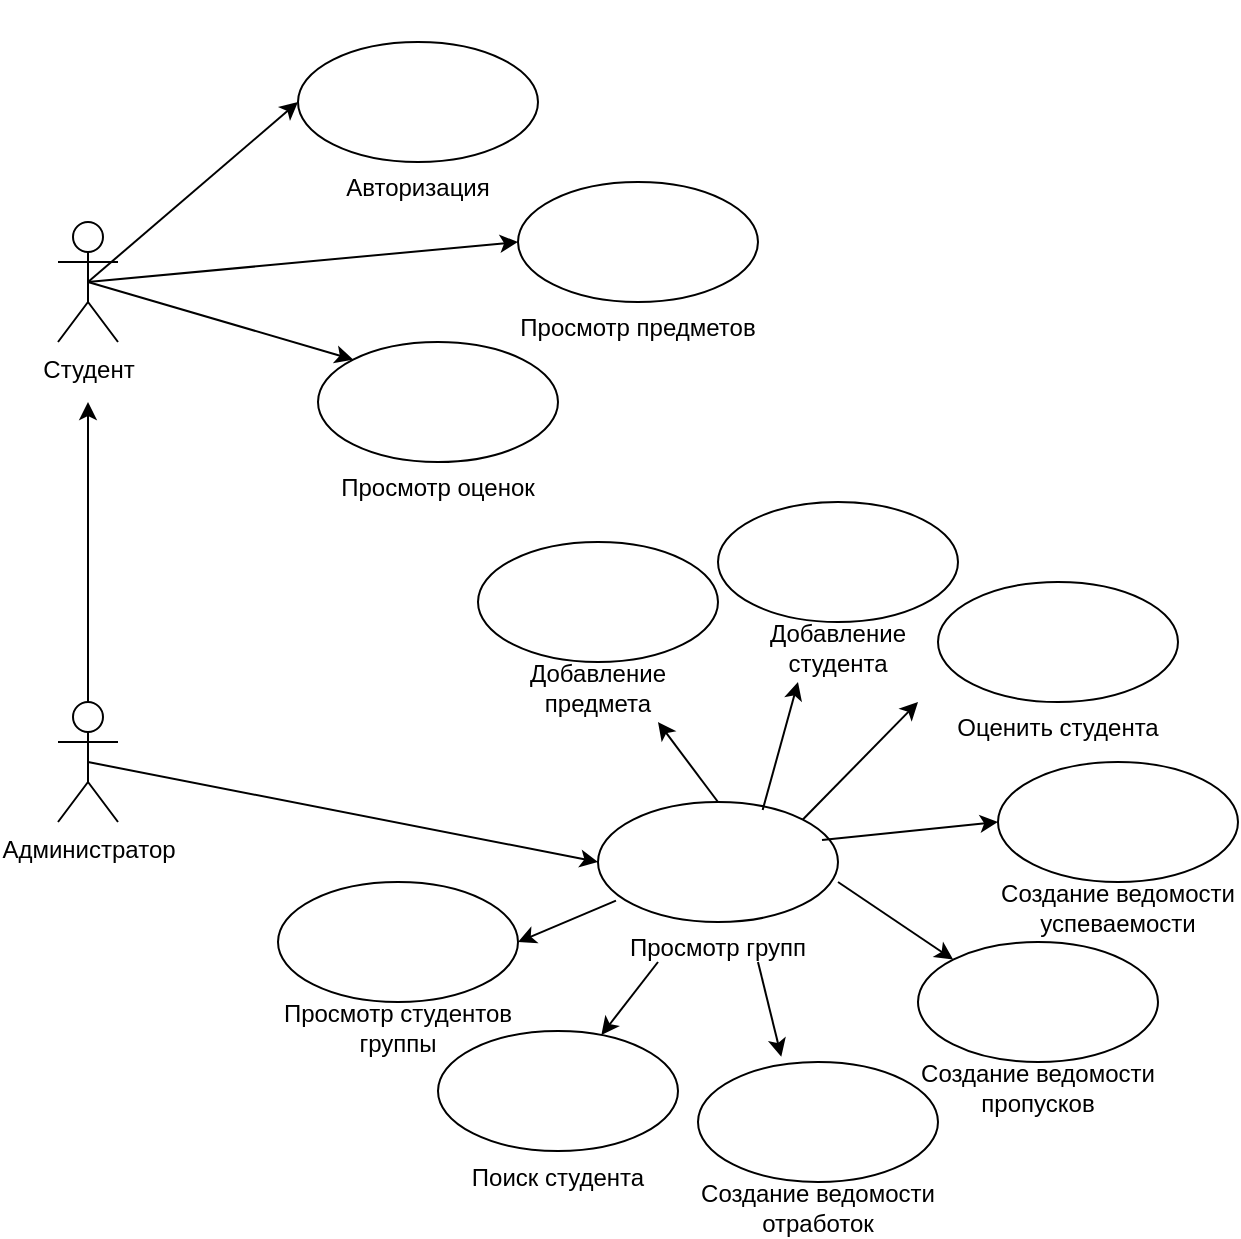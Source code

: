 <mxfile version="13.6.5" type="device" pages="7"><diagram id="JOA8hnqNMhJdp_VEkwV1" name="Page-1"><mxGraphModel dx="1323" dy="707" grid="0" gridSize="10" guides="1" tooltips="1" connect="1" arrows="1" fold="1" page="1" pageScale="1" pageWidth="827" pageHeight="1169" math="0" shadow="0"><root><mxCell id="0"/><mxCell id="1" parent="0"/><mxCell id="TF1-yeTi-FrAcqPJmAkM-1" value="Студент" style="shape=umlActor;verticalLabelPosition=bottom;verticalAlign=top;html=1;outlineConnect=0;" parent="1" vertex="1"><mxGeometry x="50" y="180" width="30" height="60" as="geometry"/></mxCell><mxCell id="TF1-yeTi-FrAcqPJmAkM-2" value="Администратор&lt;br&gt;" style="shape=umlActor;verticalLabelPosition=bottom;verticalAlign=top;html=1;outlineConnect=0;" parent="1" vertex="1"><mxGeometry x="50" y="420" width="30" height="60" as="geometry"/></mxCell><mxCell id="TF1-yeTi-FrAcqPJmAkM-3" value="" style="endArrow=classic;html=1;exitX=0.5;exitY=0;exitDx=0;exitDy=0;exitPerimeter=0;" parent="1" source="TF1-yeTi-FrAcqPJmAkM-2" edge="1"><mxGeometry width="50" height="50" relative="1" as="geometry"><mxPoint x="170" y="400" as="sourcePoint"/><mxPoint x="65" y="270" as="targetPoint"/></mxGeometry></mxCell><mxCell id="TF1-yeTi-FrAcqPJmAkM-4" value="&lt;br&gt;&lt;br&gt;&lt;br&gt;&lt;br&gt;&lt;br&gt;&lt;br&gt;Авторизация" style="ellipse;whiteSpace=wrap;html=1;" parent="1" vertex="1"><mxGeometry x="170" y="90" width="120" height="60" as="geometry"/></mxCell><mxCell id="TF1-yeTi-FrAcqPJmAkM-5" value="" style="endArrow=classic;html=1;exitX=0.5;exitY=0.5;exitDx=0;exitDy=0;exitPerimeter=0;entryX=0;entryY=0.5;entryDx=0;entryDy=0;" parent="1" source="TF1-yeTi-FrAcqPJmAkM-1" target="TF1-yeTi-FrAcqPJmAkM-4" edge="1"><mxGeometry width="50" height="50" relative="1" as="geometry"><mxPoint x="180" y="360" as="sourcePoint"/><mxPoint x="230" y="310" as="targetPoint"/></mxGeometry></mxCell><mxCell id="TF1-yeTi-FrAcqPJmAkM-6" value="&lt;br&gt;&lt;br&gt;&lt;br&gt;&lt;br&gt;&lt;br&gt;&lt;br&gt;Просмотр предметов" style="ellipse;whiteSpace=wrap;html=1;" parent="1" vertex="1"><mxGeometry x="280" y="160" width="120" height="60" as="geometry"/></mxCell><mxCell id="TF1-yeTi-FrAcqPJmAkM-7" value="&lt;br&gt;&lt;br&gt;&lt;br&gt;&lt;br&gt;&lt;br&gt;&lt;br&gt;Просмотр оценок" style="ellipse;whiteSpace=wrap;html=1;" parent="1" vertex="1"><mxGeometry x="180" y="240" width="120" height="60" as="geometry"/></mxCell><mxCell id="TF1-yeTi-FrAcqPJmAkM-8" value="" style="endArrow=classic;html=1;exitX=0.5;exitY=0.5;exitDx=0;exitDy=0;exitPerimeter=0;entryX=0;entryY=0.5;entryDx=0;entryDy=0;" parent="1" source="TF1-yeTi-FrAcqPJmAkM-1" target="TF1-yeTi-FrAcqPJmAkM-6" edge="1"><mxGeometry width="50" height="50" relative="1" as="geometry"><mxPoint x="75" y="220" as="sourcePoint"/><mxPoint x="180" y="130" as="targetPoint"/></mxGeometry></mxCell><mxCell id="TF1-yeTi-FrAcqPJmAkM-9" value="" style="endArrow=classic;html=1;exitX=0.5;exitY=0.5;exitDx=0;exitDy=0;exitPerimeter=0;entryX=0;entryY=0;entryDx=0;entryDy=0;" parent="1" source="TF1-yeTi-FrAcqPJmAkM-1" target="TF1-yeTi-FrAcqPJmAkM-7" edge="1"><mxGeometry width="50" height="50" relative="1" as="geometry"><mxPoint x="75" y="220" as="sourcePoint"/><mxPoint x="290" y="200" as="targetPoint"/></mxGeometry></mxCell><mxCell id="TF1-yeTi-FrAcqPJmAkM-10" value="&lt;br&gt;&lt;br&gt;&lt;br&gt;&lt;br&gt;&lt;br&gt;&lt;br&gt;Просмотр групп" style="ellipse;whiteSpace=wrap;html=1;" parent="1" vertex="1"><mxGeometry x="320" y="470" width="120" height="60" as="geometry"/></mxCell><mxCell id="TF1-yeTi-FrAcqPJmAkM-11" value="" style="endArrow=classic;html=1;exitX=0.5;exitY=0.5;exitDx=0;exitDy=0;exitPerimeter=0;entryX=0;entryY=0.5;entryDx=0;entryDy=0;" parent="1" source="TF1-yeTi-FrAcqPJmAkM-2" target="TF1-yeTi-FrAcqPJmAkM-10" edge="1"><mxGeometry width="50" height="50" relative="1" as="geometry"><mxPoint x="110" y="381.21" as="sourcePoint"/><mxPoint x="242.574" y="419.997" as="targetPoint"/></mxGeometry></mxCell><mxCell id="TF1-yeTi-FrAcqPJmAkM-12" value="&lt;br&gt;&lt;br&gt;&lt;br&gt;&lt;br&gt;&lt;br&gt;&lt;br&gt;Добавление предмета" style="ellipse;whiteSpace=wrap;html=1;" parent="1" vertex="1"><mxGeometry x="260" y="340" width="120" height="60" as="geometry"/></mxCell><mxCell id="TF1-yeTi-FrAcqPJmAkM-13" value="&lt;br&gt;&lt;br&gt;&lt;br&gt;&lt;br&gt;&lt;br&gt;&lt;br&gt;Создание ведомости успеваемости" style="ellipse;whiteSpace=wrap;html=1;" parent="1" vertex="1"><mxGeometry x="520" y="450" width="120" height="60" as="geometry"/></mxCell><mxCell id="TF1-yeTi-FrAcqPJmAkM-14" value="&lt;br&gt;&lt;br&gt;&lt;br&gt;&lt;br&gt;&lt;br&gt;&lt;br&gt;Создание ведомости пропусков" style="ellipse;whiteSpace=wrap;html=1;" parent="1" vertex="1"><mxGeometry x="480" y="540" width="120" height="60" as="geometry"/></mxCell><mxCell id="TF1-yeTi-FrAcqPJmAkM-15" value="&lt;br&gt;&lt;br&gt;&lt;br&gt;&lt;br&gt;&lt;br&gt;&lt;br&gt;Поиск студента" style="ellipse;whiteSpace=wrap;html=1;" parent="1" vertex="1"><mxGeometry x="240" y="584.5" width="120" height="60" as="geometry"/></mxCell><mxCell id="TF1-yeTi-FrAcqPJmAkM-16" value="&lt;br&gt;&lt;br&gt;&lt;br&gt;&lt;br&gt;&lt;br&gt;&lt;br&gt;Добавление студента" style="ellipse;whiteSpace=wrap;html=1;" parent="1" vertex="1"><mxGeometry x="380" y="320" width="120" height="60" as="geometry"/></mxCell><mxCell id="TF1-yeTi-FrAcqPJmAkM-17" value="&lt;br&gt;&lt;br&gt;&lt;br&gt;&lt;br&gt;&lt;br&gt;&lt;br&gt;Оценить студента" style="ellipse;whiteSpace=wrap;html=1;" parent="1" vertex="1"><mxGeometry x="490" y="360" width="120" height="60" as="geometry"/></mxCell><mxCell id="TF1-yeTi-FrAcqPJmAkM-18" value="&lt;br&gt;&lt;br&gt;&lt;br&gt;&lt;br&gt;&lt;br&gt;&lt;br&gt;Создание ведомости отработок" style="ellipse;whiteSpace=wrap;html=1;" parent="1" vertex="1"><mxGeometry x="370" y="600" width="120" height="60" as="geometry"/></mxCell><mxCell id="TF1-yeTi-FrAcqPJmAkM-19" value="" style="endArrow=classic;html=1;exitX=0.5;exitY=0;exitDx=0;exitDy=0;" parent="1" source="TF1-yeTi-FrAcqPJmAkM-10" edge="1"><mxGeometry width="50" height="50" relative="1" as="geometry"><mxPoint x="75" y="460" as="sourcePoint"/><mxPoint x="350" y="430" as="targetPoint"/></mxGeometry></mxCell><mxCell id="TF1-yeTi-FrAcqPJmAkM-20" value="&lt;br&gt;&lt;br&gt;&lt;br&gt;&lt;br&gt;&lt;br&gt;&lt;br&gt;Просмотр студентов группы" style="ellipse;whiteSpace=wrap;html=1;" parent="1" vertex="1"><mxGeometry x="160" y="510" width="120" height="60" as="geometry"/></mxCell><mxCell id="TF1-yeTi-FrAcqPJmAkM-21" value="" style="endArrow=classic;html=1;exitX=0.686;exitY=0.067;exitDx=0;exitDy=0;exitPerimeter=0;" parent="1" source="TF1-yeTi-FrAcqPJmAkM-10" edge="1"><mxGeometry width="50" height="50" relative="1" as="geometry"><mxPoint x="390" y="480" as="sourcePoint"/><mxPoint x="420" y="410" as="targetPoint"/></mxGeometry></mxCell><mxCell id="TF1-yeTi-FrAcqPJmAkM-22" value="" style="endArrow=classic;html=1;exitX=1;exitY=0;exitDx=0;exitDy=0;" parent="1" source="TF1-yeTi-FrAcqPJmAkM-10" edge="1"><mxGeometry width="50" height="50" relative="1" as="geometry"><mxPoint x="412.32" y="484.02" as="sourcePoint"/><mxPoint x="480" y="420" as="targetPoint"/></mxGeometry></mxCell><mxCell id="TF1-yeTi-FrAcqPJmAkM-23" value="" style="endArrow=classic;html=1;entryX=0;entryY=0.5;entryDx=0;entryDy=0;" parent="1" target="TF1-yeTi-FrAcqPJmAkM-13" edge="1"><mxGeometry width="50" height="50" relative="1" as="geometry"><mxPoint x="432" y="489" as="sourcePoint"/><mxPoint x="490" y="430" as="targetPoint"/></mxGeometry></mxCell><mxCell id="TF1-yeTi-FrAcqPJmAkM-24" value="" style="endArrow=classic;html=1;exitX=1;exitY=0.667;exitDx=0;exitDy=0;entryX=0;entryY=0;entryDx=0;entryDy=0;exitPerimeter=0;" parent="1" source="TF1-yeTi-FrAcqPJmAkM-10" target="TF1-yeTi-FrAcqPJmAkM-14" edge="1"><mxGeometry width="50" height="50" relative="1" as="geometry"><mxPoint x="442.426" y="498.787" as="sourcePoint"/><mxPoint x="500" y="440" as="targetPoint"/></mxGeometry></mxCell><mxCell id="TF1-yeTi-FrAcqPJmAkM-25" value="" style="endArrow=classic;html=1;entryX=0.347;entryY=-0.044;entryDx=0;entryDy=0;entryPerimeter=0;" parent="1" target="TF1-yeTi-FrAcqPJmAkM-18" edge="1"><mxGeometry width="50" height="50" relative="1" as="geometry"><mxPoint x="400" y="550" as="sourcePoint"/><mxPoint x="507.574" y="558.787" as="targetPoint"/></mxGeometry></mxCell><mxCell id="TF1-yeTi-FrAcqPJmAkM-26" value="" style="endArrow=classic;html=1;" parent="1" target="TF1-yeTi-FrAcqPJmAkM-15" edge="1"><mxGeometry width="50" height="50" relative="1" as="geometry"><mxPoint x="350" y="550" as="sourcePoint"/><mxPoint x="517.574" y="568.787" as="targetPoint"/></mxGeometry></mxCell><mxCell id="TF1-yeTi-FrAcqPJmAkM-27" value="" style="endArrow=classic;html=1;entryX=1;entryY=0.5;entryDx=0;entryDy=0;exitX=0.075;exitY=0.822;exitDx=0;exitDy=0;exitPerimeter=0;" parent="1" source="TF1-yeTi-FrAcqPJmAkM-10" target="TF1-yeTi-FrAcqPJmAkM-20" edge="1"><mxGeometry width="50" height="50" relative="1" as="geometry"><mxPoint x="360" y="560" as="sourcePoint"/><mxPoint x="331.831" y="596.556" as="targetPoint"/></mxGeometry></mxCell></root></mxGraphModel></diagram><diagram id="L32SHr3zNtpTGy4xrANH" name="Page-2"><mxGraphModel dx="1323" dy="707" grid="0" gridSize="10" guides="1" tooltips="1" connect="1" arrows="1" fold="1" page="1" pageScale="1" pageWidth="827" pageHeight="1169" math="0" shadow="0"><root><mxCell id="bDKSv9LHbg0O5cSbhj_6-0"/><mxCell id="bDKSv9LHbg0O5cSbhj_6-1" parent="bDKSv9LHbg0O5cSbhj_6-0"/><mxCell id="bDKSv9LHbg0O5cSbhj_6-2" value="&lt;p style=&quot;margin: 0px ; margin-top: 4px ; text-align: center&quot;&gt;&lt;b&gt;Студент&lt;/b&gt;&lt;/p&gt;&lt;hr size=&quot;1&quot;&gt;&lt;p style=&quot;margin: 0px ; margin-left: 4px&quot;&gt;+ string: Фамилия&lt;/p&gt;&lt;p style=&quot;margin: 0px ; margin-left: 4px&quot;&gt;+ string: Имя&lt;/p&gt;&lt;p style=&quot;margin: 0px ; margin-left: 4px&quot;&gt;+ string: Отчество&lt;/p&gt;&lt;p style=&quot;margin: 0px ; margin-left: 4px&quot;&gt;+ string: Дата рождения&lt;/p&gt;&lt;hr size=&quot;1&quot;&gt;&lt;p style=&quot;margin: 0px ; margin-left: 4px&quot;&gt;&lt;br&gt;&lt;/p&gt;" style="verticalAlign=top;align=left;overflow=fill;fontSize=12;fontFamily=Helvetica;html=1;" parent="bDKSv9LHbg0O5cSbhj_6-1" vertex="1"><mxGeometry x="185" y="465" width="160" height="120" as="geometry"/></mxCell><mxCell id="bDKSv9LHbg0O5cSbhj_6-3" value="&lt;p style=&quot;margin: 0px ; margin-top: 4px ; text-align: center&quot;&gt;&lt;b&gt;Приложение&lt;/b&gt;&lt;/p&gt;&lt;hr size=&quot;1&quot;&gt;&lt;p style=&quot;margin: 0px ; margin-left: 4px&quot;&gt;&lt;br&gt;&lt;/p&gt;&lt;hr size=&quot;1&quot;&gt;&lt;p style=&quot;margin: 0px ; margin-left: 4px&quot;&gt;+ void SignIN(Surname, Group, Date)&lt;/p&gt;" style="verticalAlign=top;align=left;overflow=fill;fontSize=12;fontFamily=Helvetica;html=1;" parent="bDKSv9LHbg0O5cSbhj_6-1" vertex="1"><mxGeometry x="230" y="280" width="210" height="90" as="geometry"/></mxCell><mxCell id="bDKSv9LHbg0O5cSbhj_6-4" value="&lt;p style=&quot;margin: 0px ; margin-top: 4px ; text-align: center&quot;&gt;&lt;b&gt;Сортировка&lt;/b&gt;&lt;/p&gt;&lt;hr size=&quot;1&quot;&gt;&lt;p style=&quot;margin: 0px ; margin-left: 4px&quot;&gt;&lt;br&gt;&lt;/p&gt;&lt;hr size=&quot;1&quot;&gt;&lt;p style=&quot;margin: 0px ; margin-left: 4px&quot;&gt;+ void SortName()&lt;/p&gt;&lt;p style=&quot;margin: 0px ; margin-left: 4px&quot;&gt;+ void SortDate()&lt;/p&gt;" style="verticalAlign=top;align=left;overflow=fill;fontSize=12;fontFamily=Helvetica;html=1;" parent="bDKSv9LHbg0O5cSbhj_6-1" vertex="1"><mxGeometry x="643" y="490" width="160" height="90" as="geometry"/></mxCell><mxCell id="bDKSv9LHbg0O5cSbhj_6-5" value="&lt;p style=&quot;margin: 0px ; margin-top: 4px ; text-align: center&quot;&gt;&lt;b&gt;Вывод информации&lt;/b&gt;&lt;/p&gt;&lt;hr size=&quot;1&quot;&gt;&lt;p style=&quot;margin: 0px ; margin-left: 4px&quot;&gt;&lt;br&gt;&lt;/p&gt;&lt;hr size=&quot;1&quot;&gt;&lt;p style=&quot;margin: 0px ; margin-left: 4px&quot;&gt;+ void ShowInfo()&lt;/p&gt;" style="verticalAlign=top;align=left;overflow=fill;fontSize=12;fontFamily=Helvetica;html=1;" parent="bDKSv9LHbg0O5cSbhj_6-1" vertex="1"><mxGeometry x="414" y="495" width="160" height="90" as="geometry"/></mxCell><mxCell id="bDKSv9LHbg0O5cSbhj_6-6" value="&lt;p style=&quot;margin: 0px ; margin-top: 4px ; text-align: center&quot;&gt;&lt;b&gt;Журнал&lt;/b&gt;&lt;/p&gt;&lt;hr size=&quot;1&quot;&gt;&lt;p style=&quot;margin: 0px ; margin-left: 4px&quot;&gt;+ string: ФИО студента&lt;/p&gt;&lt;p style=&quot;margin: 0px ; margin-left: 4px&quot;&gt;+ string: Название предмета&lt;/p&gt;&lt;p style=&quot;margin: 0px ; margin-left: 4px&quot;&gt;+ string: Дата&lt;/p&gt;&lt;p style=&quot;margin: 0px ; margin-left: 4px&quot;&gt;+ int: Оценка&lt;/p&gt;&lt;hr size=&quot;1&quot;&gt;&lt;p style=&quot;margin: 0px ; margin-left: 4px&quot;&gt;+ void AddThing()&lt;/p&gt;&lt;p style=&quot;margin: 0px ; margin-left: 4px&quot;&gt;+ void AddStudent()&lt;/p&gt;&lt;p style=&quot;margin: 0px ; margin-left: 4px&quot;&gt;+ void AddAppraisal()&lt;/p&gt;&lt;p style=&quot;margin: 0px ; margin-left: 4px&quot;&gt;+ void CreateBill()&lt;/p&gt;" style="verticalAlign=top;align=left;overflow=fill;fontSize=12;fontFamily=Helvetica;html=1;" parent="bDKSv9LHbg0O5cSbhj_6-1" vertex="1"><mxGeometry x="574" y="242.5" width="170" height="165" as="geometry"/></mxCell><mxCell id="bDKSv9LHbg0O5cSbhj_6-7" value="" style="endArrow=diamondThin;html=1;entryX=0.167;entryY=1;entryDx=0;entryDy=0;exitX=0.5;exitY=0;exitDx=0;exitDy=0;endFill=0;endSize=16;entryPerimeter=0;" parent="bDKSv9LHbg0O5cSbhj_6-1" source="bDKSv9LHbg0O5cSbhj_6-2" target="bDKSv9LHbg0O5cSbhj_6-3" edge="1"><mxGeometry width="50" height="50" relative="1" as="geometry"><mxPoint x="210" y="270" as="sourcePoint"/><mxPoint x="260" y="220" as="targetPoint"/></mxGeometry></mxCell><mxCell id="bDKSv9LHbg0O5cSbhj_6-12" value="" style="endArrow=diamondThin;html=1;entryX=0.373;entryY=0;entryDx=0;entryDy=0;exitX=0.75;exitY=1;exitDx=0;exitDy=0;entryPerimeter=0;endSize=15;endFill=0;" parent="bDKSv9LHbg0O5cSbhj_6-1" source="bDKSv9LHbg0O5cSbhj_6-6" target="bDKSv9LHbg0O5cSbhj_6-4" edge="1"><mxGeometry width="50" height="50" relative="1" as="geometry"><mxPoint x="650" y="380" as="sourcePoint"/><mxPoint x="700" y="330" as="targetPoint"/></mxGeometry></mxCell><mxCell id="bDKSv9LHbg0O5cSbhj_6-13" value="" style="endArrow=classic;html=1;entryX=0;entryY=0.75;entryDx=0;entryDy=0;exitX=0.5;exitY=0;exitDx=0;exitDy=0;" parent="bDKSv9LHbg0O5cSbhj_6-1" source="bDKSv9LHbg0O5cSbhj_6-5" target="bDKSv9LHbg0O5cSbhj_6-6" edge="1"><mxGeometry width="50" height="50" relative="1" as="geometry"><mxPoint x="20" y="460" as="sourcePoint"/><mxPoint x="70" y="410" as="targetPoint"/><Array as="points"><mxPoint x="494" y="366"/></Array></mxGeometry></mxCell><mxCell id="bDKSv9LHbg0O5cSbhj_6-14" value="" style="endArrow=diamondThin;html=1;entryX=1;entryY=0.5;entryDx=0;entryDy=0;exitX=0;exitY=0.5;exitDx=0;exitDy=0;endFill=1;endSize=15;" parent="bDKSv9LHbg0O5cSbhj_6-1" source="bDKSv9LHbg0O5cSbhj_6-6" target="bDKSv9LHbg0O5cSbhj_6-3" edge="1"><mxGeometry width="50" height="50" relative="1" as="geometry"><mxPoint x="330" y="220" as="sourcePoint"/><mxPoint x="380" y="170" as="targetPoint"/></mxGeometry></mxCell></root></mxGraphModel></diagram><diagram id="jtzK2TpRCXYarivJ1O_B" name="Page-3"><mxGraphModel dx="1323" dy="741" grid="0" gridSize="10" guides="1" tooltips="1" connect="1" arrows="1" fold="1" page="1" pageScale="1" pageWidth="827" pageHeight="1169" math="0" shadow="0"><root><mxCell id="V6JmMdyu0oGgJhaE7Cip-0"/><mxCell id="V6JmMdyu0oGgJhaE7Cip-1" parent="V6JmMdyu0oGgJhaE7Cip-0"/><mxCell id="V6JmMdyu0oGgJhaE7Cip-17" value="Администратор" style="shape=umlActor;verticalLabelPosition=bottom;labelBackgroundColor=#ffffff;verticalAlign=top;html=1;outlineConnect=0;spacing=4;" parent="V6JmMdyu0oGgJhaE7Cip-1" vertex="1"><mxGeometry x="163" y="49" width="25.42" height="51" as="geometry"/></mxCell><mxCell id="V6JmMdyu0oGgJhaE7Cip-18" value="" style="endArrow=none;dashed=1;html=1;spacing=4;" parent="V6JmMdyu0oGgJhaE7Cip-1" edge="1"><mxGeometry width="50" height="50" relative="1" as="geometry"><mxPoint x="172.42" y="780" as="sourcePoint"/><mxPoint x="172.42" y="120" as="targetPoint"/></mxGeometry></mxCell><mxCell id="V6JmMdyu0oGgJhaE7Cip-19" value="" style="endArrow=none;dashed=1;html=1;spacing=4;" parent="V6JmMdyu0oGgJhaE7Cip-1" edge="1"><mxGeometry width="50" height="50" relative="1" as="geometry"><mxPoint x="332.42" y="780" as="sourcePoint"/><mxPoint x="332.42" y="120" as="targetPoint"/></mxGeometry></mxCell><mxCell id="V6JmMdyu0oGgJhaE7Cip-20" value="" style="endArrow=none;dashed=1;html=1;entryX=0.5;entryY=1;entryDx=0;entryDy=0;spacing=4;" parent="V6JmMdyu0oGgJhaE7Cip-1" source="V6JmMdyu0oGgJhaE7Cip-68" edge="1"><mxGeometry width="50" height="50" relative="1" as="geometry"><mxPoint x="504.42" y="790" as="sourcePoint"/><mxPoint x="504.42" y="120" as="targetPoint"/></mxGeometry></mxCell><mxCell id="V6JmMdyu0oGgJhaE7Cip-21" value="" style="endArrow=none;dashed=1;html=1;entryX=0.5;entryY=1;entryDx=0;entryDy=0;spacing=4;" parent="V6JmMdyu0oGgJhaE7Cip-1" source="V6JmMdyu0oGgJhaE7Cip-63" edge="1"><mxGeometry width="50" height="50" relative="1" as="geometry"><mxPoint x="691.83" y="1120" as="sourcePoint"/><mxPoint x="691.83" y="120" as="targetPoint"/></mxGeometry></mxCell><mxCell id="V6JmMdyu0oGgJhaE7Cip-22" value="" style="endArrow=classic;html=1;spacing=4;" parent="V6JmMdyu0oGgJhaE7Cip-1" edge="1"><mxGeometry width="50" height="50" relative="1" as="geometry"><mxPoint x="172.42" y="148" as="sourcePoint"/><mxPoint x="332.42" y="148" as="targetPoint"/></mxGeometry></mxCell><mxCell id="V6JmMdyu0oGgJhaE7Cip-23" value="Выполнить вход" style="text;html=1;strokeColor=none;fillColor=none;align=center;verticalAlign=middle;whiteSpace=wrap;rounded=0;spacing=4;" parent="V6JmMdyu0oGgJhaE7Cip-1" vertex="1"><mxGeometry x="172.42" y="126" width="150" height="20" as="geometry"/></mxCell><mxCell id="V6JmMdyu0oGgJhaE7Cip-24" value="" style="endArrow=classic;html=1;spacing=4;" parent="V6JmMdyu0oGgJhaE7Cip-1" edge="1"><mxGeometry width="50" height="50" relative="1" as="geometry"><mxPoint x="332.42" y="166" as="sourcePoint"/><mxPoint x="492.42" y="166" as="targetPoint"/></mxGeometry></mxCell><mxCell id="V6JmMdyu0oGgJhaE7Cip-25" value="Проверка пользователя в системе" style="text;html=1;strokeColor=none;fillColor=none;align=center;verticalAlign=middle;whiteSpace=wrap;rounded=0;spacing=4;" parent="V6JmMdyu0oGgJhaE7Cip-1" vertex="1"><mxGeometry x="347.51" y="139" width="150" height="20" as="geometry"/></mxCell><mxCell id="V6JmMdyu0oGgJhaE7Cip-26" value="" style="endArrow=classic;html=1;dashed=1;spacing=4;" parent="V6JmMdyu0oGgJhaE7Cip-1" edge="1"><mxGeometry width="50" height="50" relative="1" as="geometry"><mxPoint x="490.92" y="211" as="sourcePoint"/><mxPoint x="349.92" y="211" as="targetPoint"/></mxGeometry></mxCell><mxCell id="V6JmMdyu0oGgJhaE7Cip-27" value="Пользователь найден&amp;nbsp;" style="text;html=1;strokeColor=none;fillColor=none;align=center;verticalAlign=middle;whiteSpace=wrap;rounded=0;spacing=4;" parent="V6JmMdyu0oGgJhaE7Cip-1" vertex="1"><mxGeometry x="347.51" y="183" width="145" height="20" as="geometry"/></mxCell><mxCell id="V6JmMdyu0oGgJhaE7Cip-28" value="Alternative" style="shape=umlFrame;whiteSpace=wrap;html=1;spacing=4;" parent="V6JmMdyu0oGgJhaE7Cip-1" vertex="1"><mxGeometry x="102.42" y="176" width="403.5" height="184" as="geometry"/></mxCell><mxCell id="V6JmMdyu0oGgJhaE7Cip-29" value="Если данные&amp;nbsp; верные" style="text;html=1;strokeColor=none;fillColor=none;align=center;verticalAlign=middle;whiteSpace=wrap;rounded=0;spacing=4;" parent="V6JmMdyu0oGgJhaE7Cip-1" vertex="1"><mxGeometry x="117.42" y="230" width="40" height="20" as="geometry"/></mxCell><mxCell id="V6JmMdyu0oGgJhaE7Cip-30" value="" style="endArrow=none;dashed=1;html=1;exitX=-0.006;exitY=0.483;exitDx=0;exitDy=0;exitPerimeter=0;entryX=1.009;entryY=0.479;entryDx=0;entryDy=0;entryPerimeter=0;spacing=4;" parent="V6JmMdyu0oGgJhaE7Cip-1" source="V6JmMdyu0oGgJhaE7Cip-28" target="V6JmMdyu0oGgJhaE7Cip-28" edge="1"><mxGeometry width="50" height="50" relative="1" as="geometry"><mxPoint x="252.42" y="360" as="sourcePoint"/><mxPoint x="302.42" y="310" as="targetPoint"/></mxGeometry></mxCell><mxCell id="V6JmMdyu0oGgJhaE7Cip-31" value="иначе" style="text;html=1;strokeColor=none;fillColor=none;align=center;verticalAlign=middle;whiteSpace=wrap;rounded=0;spacing=4;" parent="V6JmMdyu0oGgJhaE7Cip-1" vertex="1"><mxGeometry x="117.42" y="280" width="40" height="20" as="geometry"/></mxCell><mxCell id="V6JmMdyu0oGgJhaE7Cip-32" value="" style="endArrow=classic;html=1;dashed=1;spacing=4;" parent="V6JmMdyu0oGgJhaE7Cip-1" edge="1"><mxGeometry width="50" height="50" relative="1" as="geometry"><mxPoint x="332.42" y="240" as="sourcePoint"/><mxPoint x="172.42" y="240" as="targetPoint"/></mxGeometry></mxCell><mxCell id="V6JmMdyu0oGgJhaE7Cip-33" value="Вход выполнен" style="text;html=1;strokeColor=none;fillColor=none;align=center;verticalAlign=middle;whiteSpace=wrap;rounded=0;spacing=4;" parent="V6JmMdyu0oGgJhaE7Cip-1" vertex="1"><mxGeometry x="192.42" y="210" width="120" height="20" as="geometry"/></mxCell><mxCell id="V6JmMdyu0oGgJhaE7Cip-34" value="" style="endArrow=classic;html=1;dashed=1;spacing=4;" parent="V6JmMdyu0oGgJhaE7Cip-1" edge="1"><mxGeometry width="50" height="50" relative="1" as="geometry"><mxPoint x="491.42" y="302" as="sourcePoint"/><mxPoint x="342.42" y="302" as="targetPoint"/></mxGeometry></mxCell><mxCell id="V6JmMdyu0oGgJhaE7Cip-35" value="Неверные данные" style="text;html=1;strokeColor=none;fillColor=none;align=center;verticalAlign=middle;whiteSpace=wrap;rounded=0;spacing=4;" parent="V6JmMdyu0oGgJhaE7Cip-1" vertex="1"><mxGeometry x="361.42" y="270" width="120" height="20" as="geometry"/></mxCell><mxCell id="V6JmMdyu0oGgJhaE7Cip-36" value="" style="endArrow=classic;html=1;dashed=1;spacing=4;" parent="V6JmMdyu0oGgJhaE7Cip-1" edge="1"><mxGeometry width="50" height="50" relative="1" as="geometry"><mxPoint x="332.42" y="338" as="sourcePoint"/><mxPoint x="172.42" y="338" as="targetPoint"/></mxGeometry></mxCell><mxCell id="V6JmMdyu0oGgJhaE7Cip-37" value="Вход не выполнен" style="text;html=1;strokeColor=none;fillColor=none;align=center;verticalAlign=middle;whiteSpace=wrap;rounded=0;spacing=4;" parent="V6JmMdyu0oGgJhaE7Cip-1" vertex="1"><mxGeometry x="182.42" y="310" width="140" height="20" as="geometry"/></mxCell><mxCell id="V6JmMdyu0oGgJhaE7Cip-38" value="" style="endArrow=classic;html=1;dashed=1;spacing=4;" parent="V6JmMdyu0oGgJhaE7Cip-1" edge="1"><mxGeometry width="50" height="50" relative="1" as="geometry"><mxPoint x="177.92" y="400" as="sourcePoint"/><mxPoint x="326.92" y="400" as="targetPoint"/></mxGeometry></mxCell><mxCell id="V6JmMdyu0oGgJhaE7Cip-39" value="Поиск студента" style="text;html=1;strokeColor=none;fillColor=none;align=center;verticalAlign=middle;whiteSpace=wrap;rounded=0;spacing=4;" parent="V6JmMdyu0oGgJhaE7Cip-1" vertex="1"><mxGeometry x="197.92" y="380" width="110" height="20" as="geometry"/></mxCell><mxCell id="V6JmMdyu0oGgJhaE7Cip-40" value="" style="endArrow=classic;html=1;spacing=4;" parent="V6JmMdyu0oGgJhaE7Cip-1" edge="1"><mxGeometry width="50" height="50" relative="1" as="geometry"><mxPoint x="332.42" y="420" as="sourcePoint"/><mxPoint x="492.42" y="420" as="targetPoint"/></mxGeometry></mxCell><mxCell id="V6JmMdyu0oGgJhaE7Cip-41" value="Поиск&amp;nbsp; студента в системе" style="text;html=1;strokeColor=none;fillColor=none;align=center;verticalAlign=middle;whiteSpace=wrap;rounded=0;spacing=4;" parent="V6JmMdyu0oGgJhaE7Cip-1" vertex="1"><mxGeometry x="342.51" y="390" width="155" height="20" as="geometry"/></mxCell><mxCell id="V6JmMdyu0oGgJhaE7Cip-42" value="" style="endArrow=classic;html=1;spacing=4;" parent="V6JmMdyu0oGgJhaE7Cip-1" edge="1"><mxGeometry width="50" height="50" relative="1" as="geometry"><mxPoint x="512.6" y="445.88" as="sourcePoint"/><mxPoint x="675.01" y="445.88" as="targetPoint"/></mxGeometry></mxCell><mxCell id="V6JmMdyu0oGgJhaE7Cip-43" value="Вывод информации" style="text;html=1;strokeColor=none;fillColor=none;align=center;verticalAlign=middle;whiteSpace=wrap;rounded=0;spacing=4;" parent="V6JmMdyu0oGgJhaE7Cip-1" vertex="1"><mxGeometry x="512.6" y="420" width="160" height="20" as="geometry"/></mxCell><mxCell id="V6JmMdyu0oGgJhaE7Cip-44" value="Alternative" style="shape=umlFrame;whiteSpace=wrap;html=1;spacing=4;" parent="V6JmMdyu0oGgJhaE7Cip-1" vertex="1"><mxGeometry x="102.42" y="493" width="599.24" height="210" as="geometry"/></mxCell><mxCell id="V6JmMdyu0oGgJhaE7Cip-45" value="Если данные&amp;nbsp; верные" style="text;html=1;strokeColor=none;fillColor=none;align=center;verticalAlign=middle;whiteSpace=wrap;rounded=0;spacing=4;" parent="V6JmMdyu0oGgJhaE7Cip-1" vertex="1"><mxGeometry x="117.42" y="540" width="30" height="40" as="geometry"/></mxCell><mxCell id="V6JmMdyu0oGgJhaE7Cip-46" value="" style="endArrow=none;dashed=1;html=1;exitX=0;exitY=0.507;exitDx=0;exitDy=0;exitPerimeter=0;entryX=1.009;entryY=0.513;entryDx=0;entryDy=0;entryPerimeter=0;spacing=4;" parent="V6JmMdyu0oGgJhaE7Cip-1" source="V6JmMdyu0oGgJhaE7Cip-44" target="V6JmMdyu0oGgJhaE7Cip-44" edge="1"><mxGeometry width="50" height="50" relative="1" as="geometry"><mxPoint x="120.32" y="315.92" as="sourcePoint"/><mxPoint x="475.57" y="314.96" as="targetPoint"/></mxGeometry></mxCell><mxCell id="V6JmMdyu0oGgJhaE7Cip-47" value="иначе" style="text;html=1;strokeColor=none;fillColor=none;align=center;verticalAlign=middle;whiteSpace=wrap;rounded=0;spacing=4;" parent="V6JmMdyu0oGgJhaE7Cip-1" vertex="1"><mxGeometry x="112.42" y="620" width="40" height="20" as="geometry"/></mxCell><mxCell id="V6JmMdyu0oGgJhaE7Cip-48" value="" style="endArrow=classic;html=1;spacing=4;" parent="V6JmMdyu0oGgJhaE7Cip-1" edge="1"><mxGeometry width="50" height="50" relative="1" as="geometry"><mxPoint x="681.01" y="540" as="sourcePoint"/><mxPoint x="519.01" y="540" as="targetPoint"/></mxGeometry></mxCell><mxCell id="V6JmMdyu0oGgJhaE7Cip-49" value="Оценка поставлена" style="text;html=1;strokeColor=none;fillColor=none;align=center;verticalAlign=middle;whiteSpace=wrap;rounded=0;spacing=4;" parent="V6JmMdyu0oGgJhaE7Cip-1" vertex="1"><mxGeometry x="526.51" y="510" width="150" height="20" as="geometry"/></mxCell><mxCell id="V6JmMdyu0oGgJhaE7Cip-50" value="" style="endArrow=classic;html=1;spacing=4;" parent="V6JmMdyu0oGgJhaE7Cip-1" edge="1"><mxGeometry width="50" height="50" relative="1" as="geometry"><mxPoint x="491.33" y="570" as="sourcePoint"/><mxPoint x="351.33" y="570" as="targetPoint"/></mxGeometry></mxCell><mxCell id="V6JmMdyu0oGgJhaE7Cip-51" value="Возвращение в профиль" style="text;html=1;strokeColor=none;fillColor=none;align=center;verticalAlign=middle;whiteSpace=wrap;rounded=0;spacing=4;" parent="V6JmMdyu0oGgJhaE7Cip-1" vertex="1"><mxGeometry x="359.83" y="540" width="120" height="20" as="geometry"/></mxCell><mxCell id="V6JmMdyu0oGgJhaE7Cip-52" value="" style="endArrow=classic;html=1;spacing=4;" parent="V6JmMdyu0oGgJhaE7Cip-1" edge="1"><mxGeometry width="50" height="50" relative="1" as="geometry"><mxPoint x="679.01" y="641" as="sourcePoint"/><mxPoint x="515.01" y="641" as="targetPoint"/></mxGeometry></mxCell><mxCell id="V6JmMdyu0oGgJhaE7Cip-53" value="Возникла ошибка" style="text;html=1;strokeColor=none;fillColor=none;align=center;verticalAlign=middle;whiteSpace=wrap;rounded=0;spacing=4;" parent="V6JmMdyu0oGgJhaE7Cip-1" vertex="1"><mxGeometry x="531.01" y="610" width="150" height="20" as="geometry"/></mxCell><mxCell id="V6JmMdyu0oGgJhaE7Cip-54" value="" style="endArrow=classic;html=1;spacing=4;" parent="V6JmMdyu0oGgJhaE7Cip-1" edge="1"><mxGeometry width="50" height="50" relative="1" as="geometry"><mxPoint x="489.83" y="680.0" as="sourcePoint"/><mxPoint x="349.83" y="680.0" as="targetPoint"/></mxGeometry></mxCell><mxCell id="V6JmMdyu0oGgJhaE7Cip-55" value="возвращение к форме выставления оценок" style="text;html=1;strokeColor=none;fillColor=none;align=center;verticalAlign=middle;whiteSpace=wrap;rounded=0;spacing=4;" parent="V6JmMdyu0oGgJhaE7Cip-1" vertex="1"><mxGeometry x="350.83" y="650" width="135" height="20" as="geometry"/></mxCell><mxCell id="V6JmMdyu0oGgJhaE7Cip-56" value="" style="endArrow=classic;html=1;spacing=4;" parent="V6JmMdyu0oGgJhaE7Cip-1" edge="1"><mxGeometry width="50" height="50" relative="1" as="geometry"><mxPoint x="322.42" y="750" as="sourcePoint"/><mxPoint x="172.42" y="750" as="targetPoint"/></mxGeometry></mxCell><mxCell id="V6JmMdyu0oGgJhaE7Cip-57" value="Выход из приложения" style="text;html=1;strokeColor=none;fillColor=none;align=center;verticalAlign=middle;whiteSpace=wrap;rounded=0;spacing=4;" parent="V6JmMdyu0oGgJhaE7Cip-1" vertex="1"><mxGeometry x="172.42" y="720" width="150" height="20" as="geometry"/></mxCell><mxCell id="V6JmMdyu0oGgJhaE7Cip-58" value="" style="rounded=0;whiteSpace=wrap;html=1;spacing=4;" parent="V6JmMdyu0oGgJhaE7Cip-1" vertex="1"><mxGeometry x="322.42" y="120" width="20" height="640" as="geometry"/></mxCell><mxCell id="V6JmMdyu0oGgJhaE7Cip-59" value="" style="rounded=0;whiteSpace=wrap;html=1;spacing=4;" parent="V6JmMdyu0oGgJhaE7Cip-1" vertex="1"><mxGeometry x="495.01" y="120" width="20" height="640" as="geometry"/></mxCell><mxCell id="V6JmMdyu0oGgJhaE7Cip-60" value="Приложение" style="rounded=1;whiteSpace=wrap;html=1;spacing=4;" parent="V6JmMdyu0oGgJhaE7Cip-1" vertex="1"><mxGeometry x="272.42" y="60" width="120" height="60" as="geometry"/></mxCell><mxCell id="V6JmMdyu0oGgJhaE7Cip-61" value="База данных" style="rounded=1;whiteSpace=wrap;html=1;spacing=4;" parent="V6JmMdyu0oGgJhaE7Cip-1" vertex="1"><mxGeometry x="445.6" y="60" width="120" height="60" as="geometry"/></mxCell><mxCell id="V6JmMdyu0oGgJhaE7Cip-62" value="Функции" style="rounded=1;whiteSpace=wrap;html=1;spacing=4;" parent="V6JmMdyu0oGgJhaE7Cip-1" vertex="1"><mxGeometry x="632.42" y="60" width="120" height="60" as="geometry"/></mxCell><mxCell id="V6JmMdyu0oGgJhaE7Cip-63" value="" style="rounded=0;whiteSpace=wrap;html=1;spacing=4;" parent="V6JmMdyu0oGgJhaE7Cip-1" vertex="1"><mxGeometry x="682.42" y="420" width="20" height="340" as="geometry"/></mxCell><mxCell id="V6JmMdyu0oGgJhaE7Cip-64" value="" style="endArrow=none;dashed=1;html=1;entryX=0.5;entryY=1;entryDx=0;entryDy=0;spacing=4;" parent="V6JmMdyu0oGgJhaE7Cip-1" source="V6JmMdyu0oGgJhaE7Cip-70" target="V6JmMdyu0oGgJhaE7Cip-63" edge="1"><mxGeometry width="50" height="50" relative="1" as="geometry"><mxPoint x="692.42" y="800" as="sourcePoint"/><mxPoint x="692.42" y="1270" as="targetPoint"/></mxGeometry></mxCell><mxCell id="V6JmMdyu0oGgJhaE7Cip-65" value="" style="endArrow=classic;html=1;spacing=4;" parent="V6JmMdyu0oGgJhaE7Cip-1" edge="1"><mxGeometry width="50" height="50" relative="1" as="geometry"><mxPoint x="341.19" y="480" as="sourcePoint"/><mxPoint x="493.74" y="480" as="targetPoint"/></mxGeometry></mxCell><mxCell id="V6JmMdyu0oGgJhaE7Cip-66" value="Поставить оценку" style="text;html=1;strokeColor=none;fillColor=none;align=center;verticalAlign=middle;whiteSpace=wrap;rounded=0;spacing=4;" parent="V6JmMdyu0oGgJhaE7Cip-1" vertex="1"><mxGeometry x="343.83" y="450" width="155" height="20" as="geometry"/></mxCell><mxCell id="V6JmMdyu0oGgJhaE7Cip-67" value="" style="shape=umlDestroy;whiteSpace=wrap;html=1;strokeWidth=3;spacing=4;" parent="V6JmMdyu0oGgJhaE7Cip-1" vertex="1"><mxGeometry x="317.51" y="780" width="30" height="30" as="geometry"/></mxCell><mxCell id="V6JmMdyu0oGgJhaE7Cip-68" value="" style="shape=umlDestroy;whiteSpace=wrap;html=1;strokeWidth=3;spacing=4;" parent="V6JmMdyu0oGgJhaE7Cip-1" vertex="1"><mxGeometry x="490.01" y="780" width="30" height="30" as="geometry"/></mxCell><mxCell id="V6JmMdyu0oGgJhaE7Cip-69" value="" style="endArrow=none;dashed=1;html=1;entryX=0.5;entryY=1;entryDx=0;entryDy=0;spacing=4;" parent="V6JmMdyu0oGgJhaE7Cip-1" target="V6JmMdyu0oGgJhaE7Cip-68" edge="1"><mxGeometry width="50" height="50" relative="1" as="geometry"><mxPoint x="504.42" y="790" as="sourcePoint"/><mxPoint x="504.42" y="120" as="targetPoint"/></mxGeometry></mxCell><mxCell id="V6JmMdyu0oGgJhaE7Cip-70" value="" style="shape=umlDestroy;whiteSpace=wrap;html=1;strokeWidth=3;spacing=4;" parent="V6JmMdyu0oGgJhaE7Cip-1" vertex="1"><mxGeometry x="676.51" y="780" width="30" height="30" as="geometry"/></mxCell><mxCell id="V6JmMdyu0oGgJhaE7Cip-71" value="" style="endArrow=none;dashed=1;html=1;entryX=0.5;entryY=1;entryDx=0;entryDy=0;spacing=4;" parent="V6JmMdyu0oGgJhaE7Cip-1" target="V6JmMdyu0oGgJhaE7Cip-70" edge="1"><mxGeometry width="50" height="50" relative="1" as="geometry"><mxPoint x="692.42" y="800" as="sourcePoint"/><mxPoint x="692.42" y="760" as="targetPoint"/></mxGeometry></mxCell></root></mxGraphModel></diagram><diagram id="EnaTMVTvaxq9Whwq85pp" name="Page-4"><mxGraphModel dx="2383" dy="872" grid="0" gridSize="10" guides="1" tooltips="1" connect="1" arrows="1" fold="1" page="1" pageScale="1" pageWidth="827" pageHeight="1169" math="0" shadow="0"><root><mxCell id="AAqd9Tz2x4h51d3oqJEI-0"/><mxCell id="AAqd9Tz2x4h51d3oqJEI-1" parent="AAqd9Tz2x4h51d3oqJEI-0"/><mxCell id="AAqd9Tz2x4h51d3oqJEI-2" value="" style="shape=mxgraph.bpmn.shape;html=1;verticalLabelPosition=bottom;labelBackgroundColor=#ffffff;verticalAlign=top;align=center;perimeter=ellipsePerimeter;outlineConnect=0;outline=end;symbol=terminate;fontSize=14;" parent="AAqd9Tz2x4h51d3oqJEI-1" vertex="1"><mxGeometry x="568" y="150" width="20" height="20" as="geometry"/></mxCell><mxCell id="AAqd9Tz2x4h51d3oqJEI-3" value="Запустить приложение" style="rounded=1;whiteSpace=wrap;html=1;fontSize=14;" parent="AAqd9Tz2x4h51d3oqJEI-1" vertex="1"><mxGeometry x="518" y="210" width="120" height="60" as="geometry"/></mxCell><mxCell id="AAqd9Tz2x4h51d3oqJEI-4" value="Предоставить форму &lt;br style=&quot;font-size: 14px;&quot;&gt;Регистрации &lt;br style=&quot;font-size: 14px;&quot;&gt;----&lt;br style=&quot;font-size: 14px;&quot;&gt;Авторизации" style="rounded=1;whiteSpace=wrap;html=1;fontSize=14;" parent="AAqd9Tz2x4h51d3oqJEI-1" vertex="1"><mxGeometry x="305" y="203" width="170" height="74" as="geometry"/></mxCell><mxCell id="AAqd9Tz2x4h51d3oqJEI-5" value="Предоставить ввод логина пароля" style="rounded=1;whiteSpace=wrap;html=1;fontSize=14;" parent="AAqd9Tz2x4h51d3oqJEI-1" vertex="1"><mxGeometry x="334" y="330" width="120" height="60" as="geometry"/></mxCell><mxCell id="AAqd9Tz2x4h51d3oqJEI-7" value="" style="endArrow=classic;html=1;entryX=0.5;entryY=0;entryDx=0;entryDy=0;exitX=0.5;exitY=1;exitDx=0;exitDy=0;fontSize=14;" parent="AAqd9Tz2x4h51d3oqJEI-1" source="AAqd9Tz2x4h51d3oqJEI-2" target="AAqd9Tz2x4h51d3oqJEI-3" edge="1"><mxGeometry width="50" height="50" relative="1" as="geometry"><mxPoint x="478" y="360" as="sourcePoint"/><mxPoint x="528" y="310" as="targetPoint"/></mxGeometry></mxCell><mxCell id="AAqd9Tz2x4h51d3oqJEI-8" value="Предоставить панель админа" style="rounded=1;whiteSpace=wrap;html=1;fontSize=14;" parent="AAqd9Tz2x4h51d3oqJEI-1" vertex="1"><mxGeometry x="530" y="330" width="120" height="60" as="geometry"/></mxCell><mxCell id="AAqd9Tz2x4h51d3oqJEI-9" value="" style="endArrow=classic;html=1;entryX=0;entryY=0.5;entryDx=0;entryDy=0;exitX=1;exitY=0.5;exitDx=0;exitDy=0;fontSize=14;" parent="AAqd9Tz2x4h51d3oqJEI-1" source="AAqd9Tz2x4h51d3oqJEI-5" target="AAqd9Tz2x4h51d3oqJEI-8" edge="1"><mxGeometry width="50" height="50" relative="1" as="geometry"><mxPoint x="478" y="360" as="sourcePoint"/><mxPoint x="528" y="310" as="targetPoint"/></mxGeometry></mxCell><mxCell id="AAqd9Tz2x4h51d3oqJEI-14" value="" style="endArrow=classic;html=1;exitX=0;exitY=0.5;exitDx=0;exitDy=0;entryX=0;entryY=0.5;entryDx=0;entryDy=0;fontSize=14;" parent="AAqd9Tz2x4h51d3oqJEI-1" source="AAqd9Tz2x4h51d3oqJEI-4" target="AAqd9Tz2x4h51d3oqJEI-5" edge="1"><mxGeometry width="50" height="50" relative="1" as="geometry"><mxPoint x="439" y="270" as="sourcePoint"/><mxPoint x="355" y="330" as="targetPoint"/><Array as="points"><mxPoint x="284" y="240"/><mxPoint x="284" y="360"/></Array></mxGeometry></mxCell><mxCell id="AAqd9Tz2x4h51d3oqJEI-16" value="" style="endArrow=classic;html=1;exitX=0.5;exitY=1;exitDx=0;exitDy=0;entryX=0.5;entryY=0;entryDx=0;entryDy=0;fontSize=14;" parent="AAqd9Tz2x4h51d3oqJEI-1" source="AAqd9Tz2x4h51d3oqJEI-8" target="AAqd9Tz2x4h51d3oqJEI-18" edge="1"><mxGeometry width="50" height="50" relative="1" as="geometry"><mxPoint x="340" y="370" as="sourcePoint"/><mxPoint x="590" y="440" as="targetPoint"/></mxGeometry></mxCell><mxCell id="AAqd9Tz2x4h51d3oqJEI-18" value="Просмотр списка групп" style="rounded=1;whiteSpace=wrap;html=1;spacing=2;fontSize=14;" parent="AAqd9Tz2x4h51d3oqJEI-1" vertex="1"><mxGeometry x="530" y="475" width="120" height="60" as="geometry"/></mxCell><mxCell id="AAqd9Tz2x4h51d3oqJEI-21" value="Сохранение параметров" style="rounded=1;whiteSpace=wrap;html=1;spacing=2;fontSize=14;" parent="AAqd9Tz2x4h51d3oqJEI-1" vertex="1"><mxGeometry x="545" y="910" width="120" height="60" as="geometry"/></mxCell><mxCell id="AAqd9Tz2x4h51d3oqJEI-22" value="" style="shape=mxgraph.bpmn.shape;html=1;verticalLabelPosition=bottom;labelBackgroundColor=#ffffff;verticalAlign=top;align=center;perimeter=ellipsePerimeter;outlineConnect=0;outline=end;symbol=terminate;fontSize=14;" parent="AAqd9Tz2x4h51d3oqJEI-1" vertex="1"><mxGeometry x="480" y="985" width="20" height="20" as="geometry"/></mxCell><mxCell id="AAqd9Tz2x4h51d3oqJEI-23" value="" style="endArrow=classic;html=1;exitX=0;exitY=0.5;exitDx=0;exitDy=0;entryX=1;entryY=0.5;entryDx=0;entryDy=0;fontSize=14;" parent="AAqd9Tz2x4h51d3oqJEI-1" source="AAqd9Tz2x4h51d3oqJEI-3" target="AAqd9Tz2x4h51d3oqJEI-4" edge="1"><mxGeometry width="50" height="50" relative="1" as="geometry"><mxPoint x="78" y="590" as="sourcePoint"/><mxPoint x="128" y="540" as="targetPoint"/></mxGeometry></mxCell><mxCell id="AAqd9Tz2x4h51d3oqJEI-30" value="Предоставить&amp;nbsp; профиль пользователя" style="rounded=1;whiteSpace=wrap;html=1;spacing=2;fontSize=14;" parent="AAqd9Tz2x4h51d3oqJEI-1" vertex="1"><mxGeometry x="307" y="430" width="174" height="60" as="geometry"/></mxCell><mxCell id="AAqd9Tz2x4h51d3oqJEI-31" value="" style="endArrow=classic;html=1;entryX=0.5;entryY=0;entryDx=0;entryDy=0;exitX=0.5;exitY=1;exitDx=0;exitDy=0;fontSize=14;" parent="AAqd9Tz2x4h51d3oqJEI-1" source="AAqd9Tz2x4h51d3oqJEI-5" target="AAqd9Tz2x4h51d3oqJEI-30" edge="1"><mxGeometry width="50" height="50" relative="1" as="geometry"><mxPoint x="458.0" y="360" as="sourcePoint"/><mxPoint x="528.0" y="360" as="targetPoint"/></mxGeometry></mxCell><mxCell id="AAqd9Tz2x4h51d3oqJEI-32" value="" style="rhombus;whiteSpace=wrap;html=1;spacing=2;fontSize=14;" parent="AAqd9Tz2x4h51d3oqJEI-1" vertex="1"><mxGeometry x="190" y="445" width="30" height="30" as="geometry"/></mxCell><mxCell id="AAqd9Tz2x4h51d3oqJEI-33" value="" style="endArrow=classic;html=1;entryX=1;entryY=0.5;entryDx=0;entryDy=0;exitX=0;exitY=0.5;exitDx=0;exitDy=0;spacing=2;fontSize=14;" parent="AAqd9Tz2x4h51d3oqJEI-1" source="AAqd9Tz2x4h51d3oqJEI-30" target="AAqd9Tz2x4h51d3oqJEI-32" edge="1"><mxGeometry width="50" height="50" relative="1" as="geometry"><mxPoint x="-100" y="800" as="sourcePoint"/><mxPoint x="-50" y="750" as="targetPoint"/></mxGeometry></mxCell><mxCell id="AAqd9Tz2x4h51d3oqJEI-34" value="Просмотр предметов" style="rounded=1;whiteSpace=wrap;html=1;fontSize=14;" parent="AAqd9Tz2x4h51d3oqJEI-1" vertex="1"><mxGeometry x="145" y="330" width="120" height="60" as="geometry"/></mxCell><mxCell id="AAqd9Tz2x4h51d3oqJEI-35" value="" style="endArrow=classic;html=1;exitX=0.5;exitY=0;exitDx=0;exitDy=0;entryX=0.5;entryY=1;entryDx=0;entryDy=0;fontSize=14;" parent="AAqd9Tz2x4h51d3oqJEI-1" source="AAqd9Tz2x4h51d3oqJEI-32" target="AAqd9Tz2x4h51d3oqJEI-34" edge="1"><mxGeometry width="50" height="50" relative="1" as="geometry"><mxPoint x="-140" y="800" as="sourcePoint"/><mxPoint x="-90" y="750" as="targetPoint"/></mxGeometry></mxCell><mxCell id="AAqd9Tz2x4h51d3oqJEI-39" value="" style="endArrow=classic;html=1;exitX=0;exitY=0.5;exitDx=0;exitDy=0;entryX=0.5;entryY=0;entryDx=0;entryDy=0;spacing=2;fontSize=14;" parent="AAqd9Tz2x4h51d3oqJEI-1" source="AAqd9Tz2x4h51d3oqJEI-21" target="AAqd9Tz2x4h51d3oqJEI-22" edge="1"><mxGeometry width="50" height="50" relative="1" as="geometry"><mxPoint x="470" y="1075" as="sourcePoint"/><mxPoint x="520" y="1025" as="targetPoint"/><Array as="points"><mxPoint x="490" y="940"/></Array></mxGeometry></mxCell><mxCell id="AAqd9Tz2x4h51d3oqJEI-40" value="" style="endArrow=classic;html=1;exitX=0.75;exitY=0;exitDx=0;exitDy=0;fontSize=14;" parent="AAqd9Tz2x4h51d3oqJEI-1" source="AAqd9Tz2x4h51d3oqJEI-5" edge="1"><mxGeometry width="50" height="50" relative="1" as="geometry"><mxPoint x="420" y="330" as="sourcePoint"/><mxPoint x="424" y="277" as="targetPoint"/></mxGeometry></mxCell><mxCell id="AAqd9Tz2x4h51d3oqJEI-42" value="Просмотр оценок" style="rounded=1;whiteSpace=wrap;html=1;spacing=2;fontSize=14;" parent="AAqd9Tz2x4h51d3oqJEI-1" vertex="1"><mxGeometry x="-3" y="430" width="133" height="60" as="geometry"/></mxCell><mxCell id="AAqd9Tz2x4h51d3oqJEI-43" value="" style="endArrow=classic;html=1;exitX=0;exitY=0.5;exitDx=0;exitDy=0;entryX=1;entryY=0.5;entryDx=0;entryDy=0;spacing=2;fontSize=14;" parent="AAqd9Tz2x4h51d3oqJEI-1" source="AAqd9Tz2x4h51d3oqJEI-32" target="AAqd9Tz2x4h51d3oqJEI-42" edge="1"><mxGeometry width="50" height="50" relative="1" as="geometry"><mxPoint x="215" y="455" as="sourcePoint"/><mxPoint x="215" y="400" as="targetPoint"/></mxGeometry></mxCell><mxCell id="AAqd9Tz2x4h51d3oqJEI-44" value="" style="endArrow=none;html=1;jumpSize=14;targetPerimeterSpacing=7;sourcePerimeterSpacing=6;strokeWidth=9;spacing=2;fontSize=14;" parent="AAqd9Tz2x4h51d3oqJEI-1" edge="1"><mxGeometry width="50" height="50" relative="1" as="geometry"><mxPoint x="398" y="585" as="sourcePoint"/><mxPoint x="778" y="585" as="targetPoint"/></mxGeometry></mxCell><mxCell id="AAqd9Tz2x4h51d3oqJEI-45" value="" style="endArrow=classic;html=1;exitX=0.5;exitY=1;exitDx=0;exitDy=0;spacing=2;fontSize=14;" parent="AAqd9Tz2x4h51d3oqJEI-1" source="AAqd9Tz2x4h51d3oqJEI-18" edge="1"><mxGeometry width="50" height="50" relative="1" as="geometry"><mxPoint x="600" y="400" as="sourcePoint"/><mxPoint x="590" y="580" as="targetPoint"/></mxGeometry></mxCell><mxCell id="AAqd9Tz2x4h51d3oqJEI-46" value="Добавить предмет" style="rounded=1;whiteSpace=wrap;html=1;spacing=2;fontSize=14;" parent="AAqd9Tz2x4h51d3oqJEI-1" vertex="1"><mxGeometry x="740" y="685" width="120" height="60" as="geometry"/></mxCell><mxCell id="AAqd9Tz2x4h51d3oqJEI-47" value="Добавить учащегося" style="rounded=1;whiteSpace=wrap;html=1;spacing=2;fontSize=14;" parent="AAqd9Tz2x4h51d3oqJEI-1" vertex="1"><mxGeometry x="600" y="685" width="120" height="60" as="geometry"/></mxCell><mxCell id="AAqd9Tz2x4h51d3oqJEI-48" value="Поставить оценку" style="rounded=1;whiteSpace=wrap;html=1;spacing=2;fontSize=14;" parent="AAqd9Tz2x4h51d3oqJEI-1" vertex="1"><mxGeometry x="460" y="685" width="120" height="60" as="geometry"/></mxCell><mxCell id="AAqd9Tz2x4h51d3oqJEI-49" value="Создать ведомость" style="rounded=1;whiteSpace=wrap;html=1;spacing=2;fontSize=14;" parent="AAqd9Tz2x4h51d3oqJEI-1" vertex="1"><mxGeometry x="320" y="685" width="120" height="60" as="geometry"/></mxCell><mxCell id="AAqd9Tz2x4h51d3oqJEI-50" value="" style="endArrow=none;html=1;jumpSize=14;targetPerimeterSpacing=7;sourcePerimeterSpacing=6;strokeWidth=9;spacing=2;fontSize=14;" parent="AAqd9Tz2x4h51d3oqJEI-1" edge="1"><mxGeometry width="50" height="50" relative="1" as="geometry"><mxPoint x="400" y="830" as="sourcePoint"/><mxPoint x="780" y="830" as="targetPoint"/></mxGeometry></mxCell><mxCell id="AAqd9Tz2x4h51d3oqJEI-51" value="" style="endArrow=classic;html=1;entryX=0.5;entryY=0;entryDx=0;entryDy=0;spacing=2;fontSize=14;" parent="AAqd9Tz2x4h51d3oqJEI-1" target="AAqd9Tz2x4h51d3oqJEI-21" edge="1"><mxGeometry width="50" height="50" relative="1" as="geometry"><mxPoint x="605" y="830" as="sourcePoint"/><mxPoint x="600" y="590" as="targetPoint"/></mxGeometry></mxCell><mxCell id="AAqd9Tz2x4h51d3oqJEI-52" value="" style="endArrow=classic;html=1;entryX=0.5;entryY=0;entryDx=0;entryDy=0;spacing=2;fontSize=14;" parent="AAqd9Tz2x4h51d3oqJEI-1" target="AAqd9Tz2x4h51d3oqJEI-49" edge="1"><mxGeometry width="50" height="50" relative="1" as="geometry"><mxPoint x="450" y="590" as="sourcePoint"/><mxPoint x="600" y="590" as="targetPoint"/></mxGeometry></mxCell><mxCell id="AAqd9Tz2x4h51d3oqJEI-53" value="" style="endArrow=classic;html=1;entryX=0.5;entryY=0;entryDx=0;entryDy=0;spacing=2;fontSize=14;" parent="AAqd9Tz2x4h51d3oqJEI-1" target="AAqd9Tz2x4h51d3oqJEI-48" edge="1"><mxGeometry width="50" height="50" relative="1" as="geometry"><mxPoint x="520" y="590" as="sourcePoint"/><mxPoint x="390" y="695" as="targetPoint"/></mxGeometry></mxCell><mxCell id="AAqd9Tz2x4h51d3oqJEI-54" value="" style="endArrow=classic;html=1;entryX=0.5;entryY=0;entryDx=0;entryDy=0;spacing=2;fontSize=14;" parent="AAqd9Tz2x4h51d3oqJEI-1" target="AAqd9Tz2x4h51d3oqJEI-47" edge="1"><mxGeometry width="50" height="50" relative="1" as="geometry"><mxPoint x="660" y="590" as="sourcePoint"/><mxPoint x="530" y="695" as="targetPoint"/></mxGeometry></mxCell><mxCell id="AAqd9Tz2x4h51d3oqJEI-55" value="" style="endArrow=classic;html=1;entryX=0.5;entryY=0;entryDx=0;entryDy=0;spacing=2;fontSize=14;" parent="AAqd9Tz2x4h51d3oqJEI-1" target="AAqd9Tz2x4h51d3oqJEI-46" edge="1"><mxGeometry width="50" height="50" relative="1" as="geometry"><mxPoint x="740" y="590" as="sourcePoint"/><mxPoint x="670" y="695" as="targetPoint"/></mxGeometry></mxCell><mxCell id="AAqd9Tz2x4h51d3oqJEI-56" value="" style="endArrow=classic;html=1;exitX=0.5;exitY=1;exitDx=0;exitDy=0;spacing=2;fontSize=14;" parent="AAqd9Tz2x4h51d3oqJEI-1" source="AAqd9Tz2x4h51d3oqJEI-46" edge="1"><mxGeometry width="50" height="50" relative="1" as="geometry"><mxPoint x="750" y="600" as="sourcePoint"/><mxPoint x="750" y="830" as="targetPoint"/></mxGeometry></mxCell><mxCell id="AAqd9Tz2x4h51d3oqJEI-57" value="" style="endArrow=classic;html=1;exitX=0.5;exitY=1;exitDx=0;exitDy=0;spacing=2;fontSize=14;" parent="AAqd9Tz2x4h51d3oqJEI-1" source="AAqd9Tz2x4h51d3oqJEI-47" edge="1"><mxGeometry width="50" height="50" relative="1" as="geometry"><mxPoint x="810" y="755" as="sourcePoint"/><mxPoint x="650" y="820" as="targetPoint"/></mxGeometry></mxCell><mxCell id="AAqd9Tz2x4h51d3oqJEI-58" value="" style="endArrow=classic;html=1;exitX=0.5;exitY=1;exitDx=0;exitDy=0;spacing=2;fontSize=14;" parent="AAqd9Tz2x4h51d3oqJEI-1" source="AAqd9Tz2x4h51d3oqJEI-48" edge="1"><mxGeometry width="50" height="50" relative="1" as="geometry"><mxPoint x="670" y="755" as="sourcePoint"/><mxPoint x="530" y="820" as="targetPoint"/></mxGeometry></mxCell><mxCell id="AAqd9Tz2x4h51d3oqJEI-59" value="" style="endArrow=classic;html=1;exitX=0.5;exitY=1;exitDx=0;exitDy=0;spacing=2;fontSize=14;" parent="AAqd9Tz2x4h51d3oqJEI-1" source="AAqd9Tz2x4h51d3oqJEI-49" edge="1"><mxGeometry width="50" height="50" relative="1" as="geometry"><mxPoint x="530" y="755" as="sourcePoint"/><mxPoint x="440" y="820" as="targetPoint"/></mxGeometry></mxCell></root></mxGraphModel></diagram><diagram id="LnPvv-S6q7E2-6OYHtjL" name="Page-5"><mxGraphModel dx="1323" dy="741" grid="0" gridSize="10" guides="1" tooltips="1" connect="1" arrows="1" fold="1" page="1" pageScale="1" pageWidth="827" pageHeight="1169" math="0" shadow="0"><root><mxCell id="vP5czXRtmBe7V_ktj-7d-0"/><mxCell id="vP5czXRtmBe7V_ktj-7d-1" parent="vP5czXRtmBe7V_ktj-7d-0"/><mxCell id="cwURZK_kw561Eu-LcNJV-0" value="" style="edgeStyle=orthogonalEdgeStyle;rounded=0;orthogonalLoop=1;jettySize=auto;html=1;fontSize=13;" edge="1" parent="vP5czXRtmBe7V_ktj-7d-1" source="cwURZK_kw561Eu-LcNJV-1" target="cwURZK_kw561Eu-LcNJV-5"><mxGeometry relative="1" as="geometry"/></mxCell><mxCell id="cwURZK_kw561Eu-LcNJV-1" value="ElectronicJournal.exe" style="shape=module;align=left;spacingLeft=20;align=center;verticalAlign=top;fontSize=13;" vertex="1" parent="vP5czXRtmBe7V_ktj-7d-1"><mxGeometry x="96" y="255" width="157" height="50" as="geometry"/></mxCell><mxCell id="cwURZK_kw561Eu-LcNJV-2" value="" style="edgeStyle=orthogonalEdgeStyle;rounded=0;orthogonalLoop=1;jettySize=auto;html=1;fontSize=13;" edge="1" parent="vP5czXRtmBe7V_ktj-7d-1" source="cwURZK_kw561Eu-LcNJV-5" target="cwURZK_kw561Eu-LcNJV-8"><mxGeometry relative="1" as="geometry"/></mxCell><mxCell id="cwURZK_kw561Eu-LcNJV-3" value="" style="edgeStyle=orthogonalEdgeStyle;rounded=0;orthogonalLoop=1;jettySize=auto;html=1;fontSize=13;" edge="1" parent="vP5czXRtmBe7V_ktj-7d-1" source="cwURZK_kw561Eu-LcNJV-5" target="cwURZK_kw561Eu-LcNJV-6"><mxGeometry relative="1" as="geometry"/></mxCell><mxCell id="cwURZK_kw561Eu-LcNJV-4" value="" style="edgeStyle=orthogonalEdgeStyle;rounded=0;orthogonalLoop=1;jettySize=auto;html=1;fontSize=13;" edge="1" parent="vP5czXRtmBe7V_ktj-7d-1" source="cwURZK_kw561Eu-LcNJV-5"><mxGeometry relative="1" as="geometry"><mxPoint x="553" y="280" as="targetPoint"/></mxGeometry></mxCell><mxCell id="cwURZK_kw561Eu-LcNJV-5" value="ElectronicJournal.sln" style="shape=module;align=left;spacingLeft=20;align=center;verticalAlign=top;fontSize=13;" vertex="1" parent="vP5czXRtmBe7V_ktj-7d-1"><mxGeometry x="316" y="255" width="157" height="50" as="geometry"/></mxCell><mxCell id="cwURZK_kw561Eu-LcNJV-6" value="Visual Studio 2019" style="shape=module;align=left;spacingLeft=20;align=center;verticalAlign=top;fontSize=13;" vertex="1" parent="vP5czXRtmBe7V_ktj-7d-1"><mxGeometry x="324.5" y="124" width="140" height="50" as="geometry"/></mxCell><mxCell id="cwURZK_kw561Eu-LcNJV-7" value="" style="edgeStyle=orthogonalEdgeStyle;rounded=0;orthogonalLoop=1;jettySize=auto;html=1;fontSize=13;" edge="1" parent="vP5czXRtmBe7V_ktj-7d-1" source="cwURZK_kw561Eu-LcNJV-8" target="cwURZK_kw561Eu-LcNJV-9"><mxGeometry relative="1" as="geometry"/></mxCell><mxCell id="cwURZK_kw561Eu-LcNJV-8" value="Database.mdf" style="shape=module;align=left;spacingLeft=20;align=center;verticalAlign=top;fontSize=13;" vertex="1" parent="vP5czXRtmBe7V_ktj-7d-1"><mxGeometry x="324.5" y="375" width="140" height="50" as="geometry"/></mxCell><mxCell id="cwURZK_kw561Eu-LcNJV-9" value="SQL Server &#10;Management Studio" style="shape=module;align=left;spacingLeft=20;align=center;verticalAlign=top;fontSize=13;" vertex="1" parent="vP5czXRtmBe7V_ktj-7d-1"><mxGeometry x="317" y="495" width="154" height="50" as="geometry"/></mxCell><mxCell id="cwURZK_kw561Eu-LcNJV-10" value="&lt;span style=&quot;font-size: 12px ; font-weight: 400&quot;&gt;SignIN.cs&lt;/span&gt;&lt;span style=&quot;font-weight: 400&quot;&gt;&lt;br&gt;&lt;/span&gt;&lt;span style=&quot;font-size: 12px ; font-weight: 400&quot;&gt;Form1.cs&lt;/span&gt;&lt;span style=&quot;font-weight: normal&quot;&gt;&lt;br&gt;&lt;/span&gt;&lt;span style=&quot;font-size: 12px ; font-weight: 400&quot;&gt;Statistics.cs&lt;/span&gt;&lt;br&gt;&lt;span style=&quot;font-weight: 400&quot;&gt;Appraisal.cs&lt;/span&gt;&lt;br&gt;&lt;span style=&quot;font-size: 12px ; font-weight: 400&quot;&gt;addUser.cs&lt;/span&gt;&lt;br&gt;&lt;span style=&quot;font-size: 12px ; font-weight: 400&quot;&gt;addGroup.cs&lt;/span&gt;&lt;br&gt;&lt;span style=&quot;font-size: 12px ; font-weight: 400&quot;&gt;AdminGroup.cs&lt;/span&gt;&lt;br&gt;&lt;span style=&quot;font-size: 12px ; font-weight: 400&quot;&gt;GroupUser.cs&lt;/span&gt;&lt;br&gt;&lt;span style=&quot;font-size: 12px ; font-weight: 400&quot;&gt;ElInfoThing.cs&lt;/span&gt;&lt;br&gt;&lt;span style=&quot;font-size: 12px ; font-weight: 400&quot;&gt;Thing.cs&lt;/span&gt;&lt;br&gt;&lt;span style=&quot;font-size: 12px ; font-weight: 400&quot;&gt;ElUser.cs&lt;/span&gt;" style="shape=folder;fontStyle=1;spacingTop=10;tabWidth=40;tabHeight=14;tabPosition=left;html=1;fontSize=13;" vertex="1" parent="vP5czXRtmBe7V_ktj-7d-1"><mxGeometry x="553" y="215" width="152" height="200" as="geometry"/></mxCell></root></mxGraphModel></diagram><diagram id="aujxk5r5pXI30_swwkKe" name="Page-6"><mxGraphModel dx="2150" dy="741" grid="0" gridSize="10" guides="1" tooltips="1" connect="1" arrows="1" fold="1" page="1" pageScale="1" pageWidth="827" pageHeight="1169" math="0" shadow="0"><root><mxCell id="Ecu0jHVRBLEGm8KjqEEI-0"/><mxCell id="Ecu0jHVRBLEGm8KjqEEI-1" parent="Ecu0jHVRBLEGm8KjqEEI-0"/><mxCell id="Ecu0jHVRBLEGm8KjqEEI-2" value="Приложение" style="rounded=1;whiteSpace=wrap;html=1;" vertex="1" parent="Ecu0jHVRBLEGm8KjqEEI-1"><mxGeometry x="187" y="182" width="120" height="60" as="geometry"/></mxCell><mxCell id="Ecu0jHVRBLEGm8KjqEEI-3" value="Название" style="ellipse;whiteSpace=wrap;html=1;" vertex="1" parent="Ecu0jHVRBLEGm8KjqEEI-1"><mxGeometry x="137" y="42" width="120" height="80" as="geometry"/></mxCell><mxCell id="Ecu0jHVRBLEGm8KjqEEI-4" value="Версия" style="ellipse;whiteSpace=wrap;html=1;" vertex="1" parent="Ecu0jHVRBLEGm8KjqEEI-1"><mxGeometry x="277" y="52" width="120" height="80" as="geometry"/></mxCell><mxCell id="Ecu0jHVRBLEGm8KjqEEI-5" value="Студент" style="rounded=1;whiteSpace=wrap;html=1;" vertex="1" parent="Ecu0jHVRBLEGm8KjqEEI-1"><mxGeometry x="-27" y="303" width="120" height="60" as="geometry"/></mxCell><mxCell id="Ecu0jHVRBLEGm8KjqEEI-6" value="Фамилия" style="ellipse;whiteSpace=wrap;html=1;" vertex="1" parent="Ecu0jHVRBLEGm8KjqEEI-1"><mxGeometry x="-45" y="175" width="120" height="80" as="geometry"/></mxCell><mxCell id="Ecu0jHVRBLEGm8KjqEEI-7" value="Имя" style="ellipse;whiteSpace=wrap;html=1;" vertex="1" parent="Ecu0jHVRBLEGm8KjqEEI-1"><mxGeometry x="-183" y="212" width="120" height="80" as="geometry"/></mxCell><mxCell id="Ecu0jHVRBLEGm8KjqEEI-8" value="Отчество" style="ellipse;whiteSpace=wrap;html=1;" vertex="1" parent="Ecu0jHVRBLEGm8KjqEEI-1"><mxGeometry x="-205" y="303" width="120" height="80" as="geometry"/></mxCell><mxCell id="Ecu0jHVRBLEGm8KjqEEI-9" value="Дата рождения" style="ellipse;whiteSpace=wrap;html=1;" vertex="1" parent="Ecu0jHVRBLEGm8KjqEEI-1"><mxGeometry x="-144" y="391" width="120" height="80" as="geometry"/></mxCell><mxCell id="Ecu0jHVRBLEGm8KjqEEI-10" value="Администратор" style="rounded=1;whiteSpace=wrap;html=1;" vertex="1" parent="Ecu0jHVRBLEGm8KjqEEI-1"><mxGeometry x="419" y="303" width="120" height="60" as="geometry"/></mxCell><mxCell id="Ecu0jHVRBLEGm8KjqEEI-11" value="Статистика" style="ellipse;whiteSpace=wrap;html=1;" vertex="1" parent="Ecu0jHVRBLEGm8KjqEEI-1"><mxGeometry x="522" y="182" width="120" height="80" as="geometry"/></mxCell><mxCell id="Ecu0jHVRBLEGm8KjqEEI-12" value="Авторизируется" style="rhombus;whiteSpace=wrap;html=1;" vertex="1" parent="Ecu0jHVRBLEGm8KjqEEI-1"><mxGeometry x="183.5" y="299.5" width="127" height="67" as="geometry"/></mxCell><mxCell id="Ecu0jHVRBLEGm8KjqEEI-13" value="Управляет" style="rhombus;whiteSpace=wrap;html=1;" vertex="1" parent="Ecu0jHVRBLEGm8KjqEEI-1"><mxGeometry x="419" y="451" width="127" height="67" as="geometry"/></mxCell><mxCell id="Ecu0jHVRBLEGm8KjqEEI-14" value="База данных" style="rounded=1;whiteSpace=wrap;html=1;" vertex="1" parent="Ecu0jHVRBLEGm8KjqEEI-1"><mxGeometry x="160" y="457" width="120" height="60" as="geometry"/></mxCell><mxCell id="Ecu0jHVRBLEGm8KjqEEI-15" value="Данные студентов" style="ellipse;whiteSpace=wrap;html=1;" vertex="1" parent="Ecu0jHVRBLEGm8KjqEEI-1"><mxGeometry x="11" y="548" width="120" height="80" as="geometry"/></mxCell><mxCell id="Ecu0jHVRBLEGm8KjqEEI-16" value="Данные оценок" style="ellipse;whiteSpace=wrap;html=1;" vertex="1" parent="Ecu0jHVRBLEGm8KjqEEI-1"><mxGeometry x="144" y="610" width="120" height="80" as="geometry"/></mxCell><mxCell id="Ecu0jHVRBLEGm8KjqEEI-17" value="Данные отработок" style="ellipse;whiteSpace=wrap;html=1;" vertex="1" parent="Ecu0jHVRBLEGm8KjqEEI-1"><mxGeometry x="277" y="569" width="120" height="80" as="geometry"/></mxCell><mxCell id="Ecu0jHVRBLEGm8KjqEEI-19" value="" style="endArrow=none;html=1;strokeWidth=1;entryX=0;entryY=0.5;entryDx=0;entryDy=0;exitX=1;exitY=0.5;exitDx=0;exitDy=0;" edge="1" parent="Ecu0jHVRBLEGm8KjqEEI-1" source="Ecu0jHVRBLEGm8KjqEEI-5" target="Ecu0jHVRBLEGm8KjqEEI-12"><mxGeometry width="50" height="50" relative="1" as="geometry"><mxPoint x="81" y="455" as="sourcePoint"/><mxPoint x="131" y="405" as="targetPoint"/></mxGeometry></mxCell><mxCell id="Ecu0jHVRBLEGm8KjqEEI-20" value="" style="endArrow=none;html=1;strokeWidth=1;entryX=0.5;entryY=1;entryDx=0;entryDy=0;exitX=0.5;exitY=0;exitDx=0;exitDy=0;" edge="1" parent="Ecu0jHVRBLEGm8KjqEEI-1" source="Ecu0jHVRBLEGm8KjqEEI-12" target="Ecu0jHVRBLEGm8KjqEEI-2"><mxGeometry width="50" height="50" relative="1" as="geometry"><mxPoint x="138" y="300" as="sourcePoint"/><mxPoint x="188" y="250" as="targetPoint"/></mxGeometry></mxCell><mxCell id="Ecu0jHVRBLEGm8KjqEEI-21" value="" style="endArrow=none;html=1;strokeWidth=1;entryX=0;entryY=0.5;entryDx=0;entryDy=0;exitX=1;exitY=0.5;exitDx=0;exitDy=0;" edge="1" parent="Ecu0jHVRBLEGm8KjqEEI-1" source="Ecu0jHVRBLEGm8KjqEEI-12" target="Ecu0jHVRBLEGm8KjqEEI-10"><mxGeometry width="50" height="50" relative="1" as="geometry"><mxPoint x="257" y="309.5" as="sourcePoint"/><mxPoint x="257" y="252" as="targetPoint"/></mxGeometry></mxCell><mxCell id="Ecu0jHVRBLEGm8KjqEEI-22" value="" style="endArrow=none;html=1;strokeWidth=1;entryX=0.5;entryY=0;entryDx=0;entryDy=0;exitX=0.5;exitY=1;exitDx=0;exitDy=0;" edge="1" parent="Ecu0jHVRBLEGm8KjqEEI-1" source="Ecu0jHVRBLEGm8KjqEEI-10" target="Ecu0jHVRBLEGm8KjqEEI-13"><mxGeometry width="50" height="50" relative="1" as="geometry"><mxPoint x="320.5" y="343" as="sourcePoint"/><mxPoint x="429" y="343" as="targetPoint"/></mxGeometry></mxCell><mxCell id="Ecu0jHVRBLEGm8KjqEEI-23" value="" style="endArrow=none;html=1;strokeWidth=1;entryX=0;entryY=0.5;entryDx=0;entryDy=0;exitX=1;exitY=0.5;exitDx=0;exitDy=0;" edge="1" parent="Ecu0jHVRBLEGm8KjqEEI-1" source="Ecu0jHVRBLEGm8KjqEEI-14" target="Ecu0jHVRBLEGm8KjqEEI-13"><mxGeometry width="50" height="50" relative="1" as="geometry"><mxPoint x="489" y="373" as="sourcePoint"/><mxPoint x="401.5" y="473" as="targetPoint"/></mxGeometry></mxCell><mxCell id="Ecu0jHVRBLEGm8KjqEEI-24" value="" style="endArrow=none;html=1;strokeWidth=1;entryX=0;entryY=1;entryDx=0;entryDy=0;exitX=1;exitY=0;exitDx=0;exitDy=0;" edge="1" parent="Ecu0jHVRBLEGm8KjqEEI-1" source="Ecu0jHVRBLEGm8KjqEEI-15" target="Ecu0jHVRBLEGm8KjqEEI-14"><mxGeometry width="50" height="50" relative="1" as="geometry"><mxPoint x="14" y="538" as="sourcePoint"/><mxPoint x="64" y="488" as="targetPoint"/></mxGeometry></mxCell><mxCell id="Ecu0jHVRBLEGm8KjqEEI-25" value="" style="endArrow=none;html=1;strokeWidth=1;entryX=0.5;entryY=1;entryDx=0;entryDy=0;exitX=0.5;exitY=0;exitDx=0;exitDy=0;" edge="1" parent="Ecu0jHVRBLEGm8KjqEEI-1" source="Ecu0jHVRBLEGm8KjqEEI-16" target="Ecu0jHVRBLEGm8KjqEEI-14"><mxGeometry width="50" height="50" relative="1" as="geometry"><mxPoint x="123.426" y="569.716" as="sourcePoint"/><mxPoint x="170" y="527" as="targetPoint"/></mxGeometry></mxCell><mxCell id="Ecu0jHVRBLEGm8KjqEEI-26" value="" style="endArrow=none;html=1;strokeWidth=1;entryX=1;entryY=1;entryDx=0;entryDy=0;exitX=0.5;exitY=0;exitDx=0;exitDy=0;" edge="1" parent="Ecu0jHVRBLEGm8KjqEEI-1" source="Ecu0jHVRBLEGm8KjqEEI-17" target="Ecu0jHVRBLEGm8KjqEEI-14"><mxGeometry width="50" height="50" relative="1" as="geometry"><mxPoint x="194" y="617" as="sourcePoint"/><mxPoint x="230" y="527" as="targetPoint"/></mxGeometry></mxCell><mxCell id="Ecu0jHVRBLEGm8KjqEEI-27" value="" style="endArrow=none;html=1;strokeWidth=1;entryX=0.25;entryY=1;entryDx=0;entryDy=0;exitX=1;exitY=0;exitDx=0;exitDy=0;" edge="1" parent="Ecu0jHVRBLEGm8KjqEEI-1" source="Ecu0jHVRBLEGm8KjqEEI-9" target="Ecu0jHVRBLEGm8KjqEEI-5"><mxGeometry width="50" height="50" relative="1" as="geometry"><mxPoint x="222" y="632" as="sourcePoint"/><mxPoint x="258" y="542" as="targetPoint"/></mxGeometry></mxCell><mxCell id="Ecu0jHVRBLEGm8KjqEEI-28" value="" style="endArrow=none;html=1;strokeWidth=1;entryX=0;entryY=0.75;entryDx=0;entryDy=0;exitX=1;exitY=0.5;exitDx=0;exitDy=0;" edge="1" parent="Ecu0jHVRBLEGm8KjqEEI-1" source="Ecu0jHVRBLEGm8KjqEEI-8" target="Ecu0jHVRBLEGm8KjqEEI-5"><mxGeometry width="50" height="50" relative="1" as="geometry"><mxPoint x="-31.574" y="412.716" as="sourcePoint"/><mxPoint x="13" y="373" as="targetPoint"/></mxGeometry></mxCell><mxCell id="Ecu0jHVRBLEGm8KjqEEI-29" value="" style="endArrow=none;html=1;strokeWidth=1;entryX=0;entryY=0.25;entryDx=0;entryDy=0;exitX=1;exitY=1;exitDx=0;exitDy=0;" edge="1" parent="Ecu0jHVRBLEGm8KjqEEI-1" source="Ecu0jHVRBLEGm8KjqEEI-7" target="Ecu0jHVRBLEGm8KjqEEI-5"><mxGeometry width="50" height="50" relative="1" as="geometry"><mxPoint x="-75" y="353" as="sourcePoint"/><mxPoint x="-17" y="358" as="targetPoint"/></mxGeometry></mxCell><mxCell id="Ecu0jHVRBLEGm8KjqEEI-30" value="" style="endArrow=none;html=1;strokeWidth=1;entryX=0.5;entryY=0;entryDx=0;entryDy=0;" edge="1" parent="Ecu0jHVRBLEGm8KjqEEI-1" target="Ecu0jHVRBLEGm8KjqEEI-5"><mxGeometry width="50" height="50" relative="1" as="geometry"><mxPoint x="21" y="255" as="sourcePoint"/><mxPoint x="-17" y="328" as="targetPoint"/></mxGeometry></mxCell><mxCell id="Ecu0jHVRBLEGm8KjqEEI-31" value="" style="endArrow=none;html=1;strokeWidth=1;entryX=0.25;entryY=0;entryDx=0;entryDy=0;exitX=0.5;exitY=1;exitDx=0;exitDy=0;" edge="1" parent="Ecu0jHVRBLEGm8KjqEEI-1" source="Ecu0jHVRBLEGm8KjqEEI-3" target="Ecu0jHVRBLEGm8KjqEEI-2"><mxGeometry width="50" height="50" relative="1" as="geometry"><mxPoint x="13" y="260" as="sourcePoint"/><mxPoint x="25" y="308" as="targetPoint"/></mxGeometry></mxCell><mxCell id="Ecu0jHVRBLEGm8KjqEEI-32" value="" style="endArrow=none;html=1;strokeWidth=1;entryX=0.75;entryY=0;entryDx=0;entryDy=0;exitX=0;exitY=1;exitDx=0;exitDy=0;" edge="1" parent="Ecu0jHVRBLEGm8KjqEEI-1" source="Ecu0jHVRBLEGm8KjqEEI-4" target="Ecu0jHVRBLEGm8KjqEEI-2"><mxGeometry width="50" height="50" relative="1" as="geometry"><mxPoint x="207" y="132" as="sourcePoint"/><mxPoint x="227" y="192" as="targetPoint"/></mxGeometry></mxCell><mxCell id="Ecu0jHVRBLEGm8KjqEEI-33" value="" style="endArrow=none;html=1;strokeWidth=1;entryX=0.75;entryY=0;entryDx=0;entryDy=0;exitX=0;exitY=1;exitDx=0;exitDy=0;" edge="1" parent="Ecu0jHVRBLEGm8KjqEEI-1" source="Ecu0jHVRBLEGm8KjqEEI-11" target="Ecu0jHVRBLEGm8KjqEEI-10"><mxGeometry width="50" height="50" relative="1" as="geometry"><mxPoint x="304.574" y="130.284" as="sourcePoint"/><mxPoint x="287" y="192" as="targetPoint"/></mxGeometry></mxCell></root></mxGraphModel></diagram><diagram id="Lag74VZNIlbGBZH7oR0e" name="Page-7"><mxGraphModel dx="1323" dy="741" grid="0" gridSize="10" guides="1" tooltips="1" connect="1" arrows="1" fold="1" page="1" pageScale="1" pageWidth="827" pageHeight="1169" math="0" shadow="0"><root><mxCell id="B64N6Kjz7p0P7BTbETPi-0"/><mxCell id="B64N6Kjz7p0P7BTbETPi-1" parent="B64N6Kjz7p0P7BTbETPi-0"/><mxCell id="B64N6Kjz7p0P7BTbETPi-2" value="Приложение" style="swimlane;fontStyle=0;childLayout=stackLayout;horizontal=1;startSize=26;fillColor=none;horizontalStack=0;resizeParent=1;resizeParentMax=0;resizeLast=0;collapsible=1;marginBottom=0;" vertex="1" parent="B64N6Kjz7p0P7BTbETPi-1"><mxGeometry x="90" y="130" width="140" height="78" as="geometry"/></mxCell><mxCell id="B64N6Kjz7p0P7BTbETPi-3" value="Название" style="text;strokeColor=none;fillColor=none;align=left;verticalAlign=top;spacingLeft=4;spacingRight=4;overflow=hidden;rotatable=0;points=[[0,0.5],[1,0.5]];portConstraint=eastwest;" vertex="1" parent="B64N6Kjz7p0P7BTbETPi-2"><mxGeometry y="26" width="140" height="26" as="geometry"/></mxCell><mxCell id="B64N6Kjz7p0P7BTbETPi-4" value="Версия" style="text;strokeColor=none;fillColor=none;align=left;verticalAlign=top;spacingLeft=4;spacingRight=4;overflow=hidden;rotatable=0;points=[[0,0.5],[1,0.5]];portConstraint=eastwest;" vertex="1" parent="B64N6Kjz7p0P7BTbETPi-2"><mxGeometry y="52" width="140" height="26" as="geometry"/></mxCell><mxCell id="NEKxD4HSVChFFolJXryH-4" value="Администратор" style="swimlane;fontStyle=0;childLayout=stackLayout;horizontal=1;startSize=26;fillColor=none;horizontalStack=0;resizeParent=1;resizeParentMax=0;resizeLast=0;collapsible=1;marginBottom=0;" vertex="1" parent="B64N6Kjz7p0P7BTbETPi-1"><mxGeometry x="320" y="226" width="140" height="52" as="geometry"/></mxCell><mxCell id="NEKxD4HSVChFFolJXryH-5" value="Статистика" style="text;strokeColor=none;fillColor=none;align=left;verticalAlign=top;spacingLeft=4;spacingRight=4;overflow=hidden;rotatable=0;points=[[0,0.5],[1,0.5]];portConstraint=eastwest;" vertex="1" parent="NEKxD4HSVChFFolJXryH-4"><mxGeometry y="26" width="140" height="26" as="geometry"/></mxCell><mxCell id="NEKxD4HSVChFFolJXryH-0" value="Студент" style="swimlane;fontStyle=0;childLayout=stackLayout;horizontal=1;startSize=26;fillColor=none;horizontalStack=0;resizeParent=1;resizeParentMax=0;resizeLast=0;collapsible=1;marginBottom=0;" vertex="1" parent="B64N6Kjz7p0P7BTbETPi-1"><mxGeometry x="320" y="60" width="140" height="130" as="geometry"/></mxCell><mxCell id="NEKxD4HSVChFFolJXryH-1" value="Фамилия" style="text;strokeColor=none;fillColor=none;align=left;verticalAlign=top;spacingLeft=4;spacingRight=4;overflow=hidden;rotatable=0;points=[[0,0.5],[1,0.5]];portConstraint=eastwest;" vertex="1" parent="NEKxD4HSVChFFolJXryH-0"><mxGeometry y="26" width="140" height="26" as="geometry"/></mxCell><mxCell id="NEKxD4HSVChFFolJXryH-2" value="Имя" style="text;strokeColor=none;fillColor=none;align=left;verticalAlign=top;spacingLeft=4;spacingRight=4;overflow=hidden;rotatable=0;points=[[0,0.5],[1,0.5]];portConstraint=eastwest;" vertex="1" parent="NEKxD4HSVChFFolJXryH-0"><mxGeometry y="52" width="140" height="26" as="geometry"/></mxCell><mxCell id="NEKxD4HSVChFFolJXryH-3" value="Отчество" style="text;strokeColor=none;fillColor=none;align=left;verticalAlign=top;spacingLeft=4;spacingRight=4;overflow=hidden;rotatable=0;points=[[0,0.5],[1,0.5]];portConstraint=eastwest;" vertex="1" parent="NEKxD4HSVChFFolJXryH-0"><mxGeometry y="78" width="140" height="26" as="geometry"/></mxCell><mxCell id="3V_64Nt23Zhg5kuIUXvM-0" value="Дата рождения" style="text;strokeColor=none;fillColor=none;align=left;verticalAlign=top;spacingLeft=4;spacingRight=4;overflow=hidden;rotatable=0;points=[[0,0.5],[1,0.5]];portConstraint=eastwest;" vertex="1" parent="NEKxD4HSVChFFolJXryH-0"><mxGeometry y="104" width="140" height="26" as="geometry"/></mxCell><mxCell id="nJO2isa0Dx1FKKQ5fwhA-0" value="База данных" style="swimlane;fontStyle=0;childLayout=stackLayout;horizontal=1;startSize=26;fillColor=none;horizontalStack=0;resizeParent=1;resizeParentMax=0;resizeLast=0;collapsible=1;marginBottom=0;" vertex="1" parent="B64N6Kjz7p0P7BTbETPi-1"><mxGeometry x="570" y="160" width="140" height="104" as="geometry"/></mxCell><mxCell id="nJO2isa0Dx1FKKQ5fwhA-1" value="Данные студентов" style="text;strokeColor=none;fillColor=none;align=left;verticalAlign=top;spacingLeft=4;spacingRight=4;overflow=hidden;rotatable=0;points=[[0,0.5],[1,0.5]];portConstraint=eastwest;" vertex="1" parent="nJO2isa0Dx1FKKQ5fwhA-0"><mxGeometry y="26" width="140" height="26" as="geometry"/></mxCell><mxCell id="nJO2isa0Dx1FKKQ5fwhA-2" value="Данные оценок" style="text;strokeColor=none;fillColor=none;align=left;verticalAlign=top;spacingLeft=4;spacingRight=4;overflow=hidden;rotatable=0;points=[[0,0.5],[1,0.5]];portConstraint=eastwest;" vertex="1" parent="nJO2isa0Dx1FKKQ5fwhA-0"><mxGeometry y="52" width="140" height="26" as="geometry"/></mxCell><mxCell id="nJO2isa0Dx1FKKQ5fwhA-3" value="Данные отработок" style="text;strokeColor=none;fillColor=none;align=left;verticalAlign=top;spacingLeft=4;spacingRight=4;overflow=hidden;rotatable=0;points=[[0,0.5],[1,0.5]];portConstraint=eastwest;" vertex="1" parent="nJO2isa0Dx1FKKQ5fwhA-0"><mxGeometry y="78" width="140" height="26" as="geometry"/></mxCell><mxCell id="PKI0wfQTKbVlTOM9OBUf-0" value="" style="endArrow=none;html=1;strokeWidth=1;entryX=0;entryY=0.25;entryDx=0;entryDy=0;exitX=1;exitY=0.25;exitDx=0;exitDy=0;" edge="1" parent="B64N6Kjz7p0P7BTbETPi-1" source="B64N6Kjz7p0P7BTbETPi-2" target="NEKxD4HSVChFFolJXryH-4"><mxGeometry width="50" height="50" relative="1" as="geometry"><mxPoint x="200" y="290" as="sourcePoint"/><mxPoint x="250" y="240" as="targetPoint"/></mxGeometry></mxCell><mxCell id="PKI0wfQTKbVlTOM9OBUf-3" value="" style="edgeStyle=entityRelationEdgeStyle;fontSize=12;html=1;endArrow=ERzeroToMany;endFill=1;strokeWidth=1;entryX=-0.031;entryY=0.108;entryDx=0;entryDy=0;entryPerimeter=0;exitX=1;exitY=0.25;exitDx=0;exitDy=0;" edge="1" parent="B64N6Kjz7p0P7BTbETPi-1" source="B64N6Kjz7p0P7BTbETPi-2" target="NEKxD4HSVChFFolJXryH-0"><mxGeometry width="100" height="100" relative="1" as="geometry"><mxPoint x="170" y="380" as="sourcePoint"/><mxPoint x="270" y="280" as="targetPoint"/></mxGeometry></mxCell><mxCell id="PKI0wfQTKbVlTOM9OBUf-5" value="" style="edgeStyle=entityRelationEdgeStyle;fontSize=12;html=1;endArrow=ERzeroToMany;endFill=1;strokeWidth=1;entryX=0.002;entryY=0.122;entryDx=0;entryDy=0;entryPerimeter=0;exitX=1;exitY=0.25;exitDx=0;exitDy=0;" edge="1" parent="B64N6Kjz7p0P7BTbETPi-1" source="NEKxD4HSVChFFolJXryH-4" target="nJO2isa0Dx1FKKQ5fwhA-0"><mxGeometry width="100" height="100" relative="1" as="geometry"><mxPoint x="240" y="159.5" as="sourcePoint"/><mxPoint x="325.66" y="84.04" as="targetPoint"/></mxGeometry></mxCell></root></mxGraphModel></diagram></mxfile>